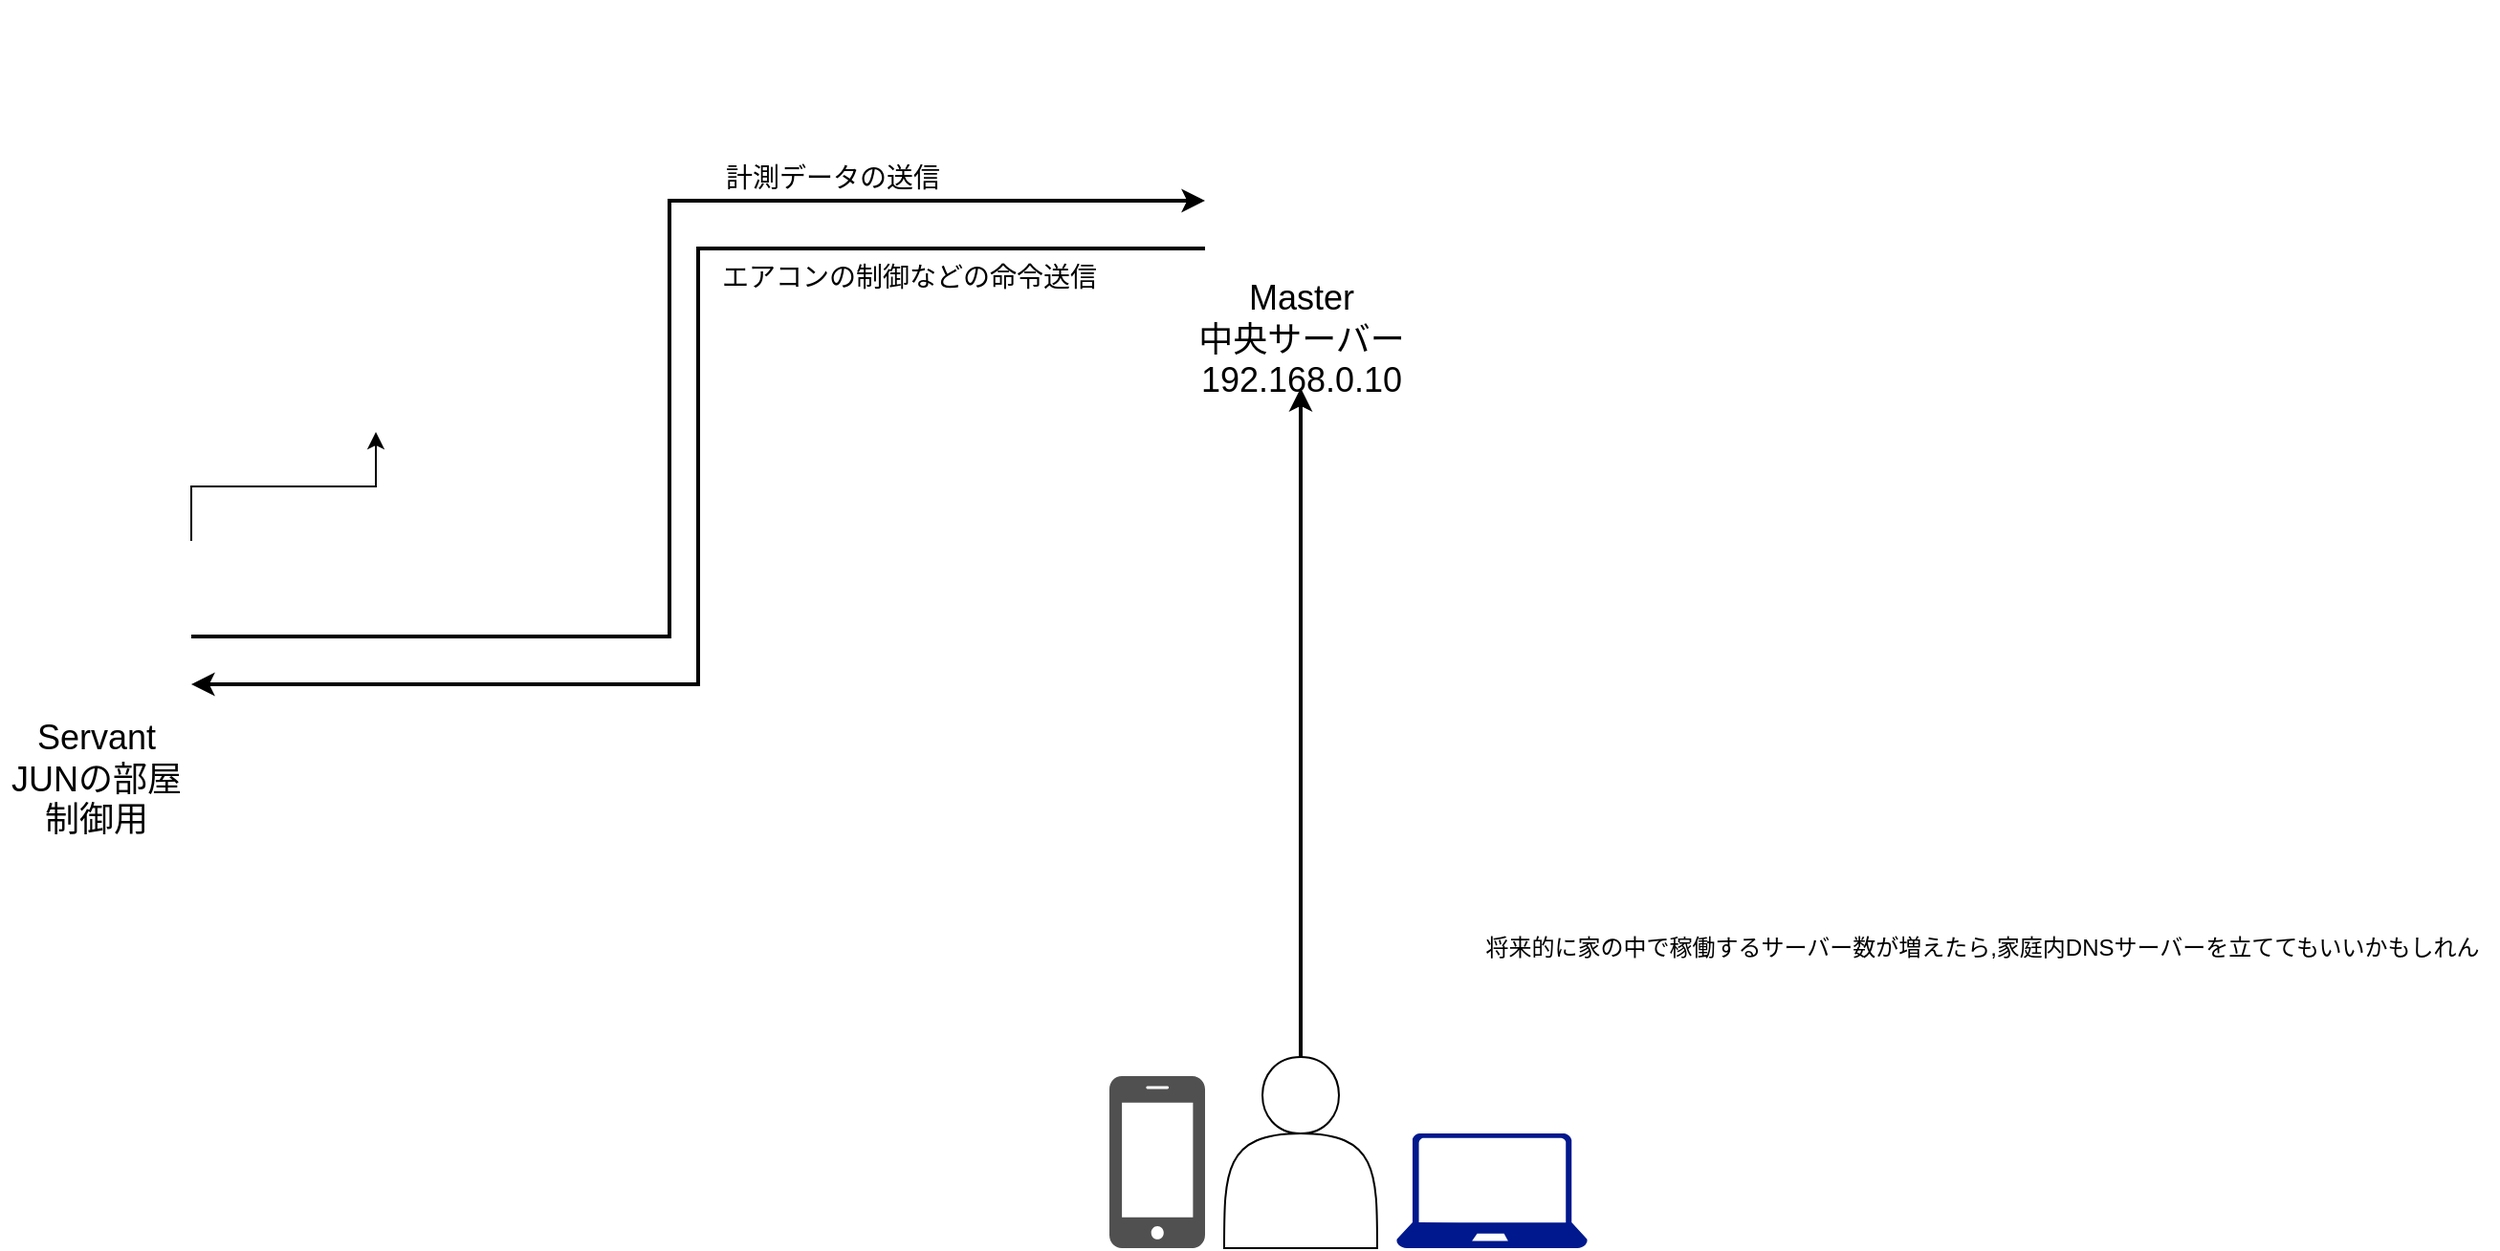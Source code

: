 <mxfile version="13.5.9" type="google" pages="7"><diagram id="eM4ddarRHzZGzlgXACBk" name="家全体"><mxGraphModel dx="1422" dy="774" grid="1" gridSize="10" guides="1" tooltips="1" connect="1" arrows="1" fold="1" page="1" pageScale="1" pageWidth="1920" pageHeight="1200" math="0" shadow="0"><root><mxCell id="0"/><mxCell id="1" parent="0"/><mxCell id="AdCdAtCb1Ih_IFkYJTJC-10" style="edgeStyle=orthogonalEdgeStyle;rounded=0;orthogonalLoop=1;jettySize=auto;html=1;entryX=0.5;entryY=1;entryDx=0;entryDy=0;exitX=1;exitY=0;exitDx=0;exitDy=0;strokeWidth=1;" parent="1" source="AdCdAtCb1Ih_IFkYJTJC-1" target="AdCdAtCb1Ih_IFkYJTJC-8" edge="1"><mxGeometry relative="1" as="geometry"/></mxCell><mxCell id="xvjGKrPHwzoKTbVL0NfZ-3" style="edgeStyle=orthogonalEdgeStyle;rounded=0;orthogonalLoop=1;jettySize=auto;html=1;exitX=1;exitY=0.5;exitDx=0;exitDy=0;entryX=0;entryY=0.5;entryDx=0;entryDy=0;startArrow=none;startFill=0;strokeWidth=2;" parent="1" source="AdCdAtCb1Ih_IFkYJTJC-1" target="AdCdAtCb1Ih_IFkYJTJC-5" edge="1"><mxGeometry relative="1" as="geometry"><Array as="points"><mxPoint x="630" y="840"/><mxPoint x="630" y="612"/></Array></mxGeometry></mxCell><mxCell id="AdCdAtCb1Ih_IFkYJTJC-1" value="" style="shape=image;html=1;verticalAlign=top;verticalLabelPosition=bottom;labelBackgroundColor=#ffffff;imageAspect=0;aspect=fixed;image=https://cdn4.iconfinder.com/data/icons/logos-and-brands/512/272_Raspberry_Pi_logo-128.png" parent="1" vertex="1"><mxGeometry x="280" y="790" width="100" height="100" as="geometry"/></mxCell><mxCell id="AdCdAtCb1Ih_IFkYJTJC-2" value="" style="shape=image;html=1;verticalAlign=top;verticalLabelPosition=bottom;labelBackgroundColor=#ffffff;imageAspect=0;aspect=fixed;image=https://cdn4.iconfinder.com/data/icons/logos-and-brands/512/267_Python_logo-128.png" parent="1" vertex="1"><mxGeometry x="305" y="740" width="50" height="50" as="geometry"/></mxCell><mxCell id="AdCdAtCb1Ih_IFkYJTJC-4" value="&lt;span style=&quot;font-size: 18px&quot;&gt;Servant&lt;br&gt;JUNの部屋&lt;br&gt;制御用&lt;br&gt;&lt;/span&gt;" style="text;html=1;align=center;verticalAlign=middle;resizable=0;points=[];autosize=1;" parent="1" vertex="1"><mxGeometry x="280" y="890" width="100" height="50" as="geometry"/></mxCell><mxCell id="xvjGKrPHwzoKTbVL0NfZ-1" style="edgeStyle=orthogonalEdgeStyle;rounded=0;orthogonalLoop=1;jettySize=auto;html=1;exitX=0;exitY=0.75;exitDx=0;exitDy=0;entryX=1;entryY=0.75;entryDx=0;entryDy=0;startArrow=none;startFill=0;strokeWidth=2;" parent="1" source="AdCdAtCb1Ih_IFkYJTJC-5" target="AdCdAtCb1Ih_IFkYJTJC-1" edge="1"><mxGeometry relative="1" as="geometry"/></mxCell><mxCell id="AdCdAtCb1Ih_IFkYJTJC-5" value="" style="shape=image;html=1;verticalAlign=top;verticalLabelPosition=bottom;labelBackgroundColor=#ffffff;imageAspect=0;aspect=fixed;image=https://cdn4.iconfinder.com/data/icons/logos-and-brands/512/272_Raspberry_Pi_logo-128.png" parent="1" vertex="1"><mxGeometry x="910" y="562" width="100" height="100" as="geometry"/></mxCell><mxCell id="AdCdAtCb1Ih_IFkYJTJC-7" value="&lt;span style=&quot;font-size: 18px&quot;&gt;Master&lt;br&gt;中央サーバー&lt;br&gt;192.168.0.10&lt;br&gt;&lt;/span&gt;" style="text;html=1;align=center;verticalAlign=middle;resizable=0;points=[];autosize=1;" parent="1" vertex="1"><mxGeometry x="900" y="660" width="120" height="50" as="geometry"/></mxCell><mxCell id="AdCdAtCb1Ih_IFkYJTJC-8" value="" style="shape=image;html=1;verticalAlign=top;verticalLabelPosition=bottom;labelBackgroundColor=#ffffff;imageAspect=0;aspect=fixed;image=https://cdn2.iconfinder.com/data/icons/kitchen-appliances-computers-and-electronics/32/Appliances-19-128.png" parent="1" vertex="1"><mxGeometry x="450" y="680" width="53" height="53" as="geometry"/></mxCell><mxCell id="AdCdAtCb1Ih_IFkYJTJC-9" value="" style="shape=image;html=1;verticalAlign=top;verticalLabelPosition=bottom;labelBackgroundColor=#ffffff;imageAspect=0;aspect=fixed;image=https://cdn4.iconfinder.com/data/icons/logos-brands-5/24/go-128.png" parent="1" vertex="1"><mxGeometry x="935" y="507" width="50" height="50" as="geometry"/></mxCell><mxCell id="AdCdAtCb1Ih_IFkYJTJC-14" style="edgeStyle=orthogonalEdgeStyle;rounded=0;orthogonalLoop=1;jettySize=auto;html=1;exitX=0.5;exitY=0;exitDx=0;exitDy=0;strokeWidth=2;" parent="1" source="AdCdAtCb1Ih_IFkYJTJC-11" target="AdCdAtCb1Ih_IFkYJTJC-7" edge="1"><mxGeometry relative="1" as="geometry"/></mxCell><mxCell id="AdCdAtCb1Ih_IFkYJTJC-11" value="" style="shape=actor;whiteSpace=wrap;html=1;" parent="1" vertex="1"><mxGeometry x="920" y="1060" width="80" height="100" as="geometry"/></mxCell><mxCell id="AdCdAtCb1Ih_IFkYJTJC-12" value="" style="aspect=fixed;pointerEvents=1;shadow=0;dashed=0;html=1;strokeColor=none;labelPosition=center;verticalLabelPosition=bottom;verticalAlign=top;align=center;fillColor=#00188D;shape=mxgraph.azure.laptop" parent="1" vertex="1"><mxGeometry x="1010" y="1100" width="100" height="60" as="geometry"/></mxCell><mxCell id="AdCdAtCb1Ih_IFkYJTJC-13" value="" style="pointerEvents=1;shadow=0;dashed=0;html=1;strokeColor=none;fillColor=#505050;labelPosition=center;verticalLabelPosition=bottom;verticalAlign=top;outlineConnect=0;align=center;shape=mxgraph.office.devices.cell_phone_iphone_standalone;" parent="1" vertex="1"><mxGeometry x="860" y="1070" width="50" height="90" as="geometry"/></mxCell><mxCell id="AdCdAtCb1Ih_IFkYJTJC-15" value="将来的に家の中で稼働するサーバー数が増えたら,家庭内DNSサーバーを立ててもいいかもしれん" style="text;html=1;align=center;verticalAlign=middle;resizable=0;points=[];autosize=1;" parent="1" vertex="1"><mxGeometry x="1046" y="993" width="540" height="20" as="geometry"/></mxCell><mxCell id="xvjGKrPHwzoKTbVL0NfZ-2" value="&lt;font style=&quot;font-size: 14px&quot;&gt;計測データの送信&lt;/font&gt;" style="text;html=1;align=center;verticalAlign=middle;resizable=0;points=[];autosize=1;" parent="1" vertex="1"><mxGeometry x="650" y="590" width="130" height="20" as="geometry"/></mxCell><mxCell id="xvjGKrPHwzoKTbVL0NfZ-4" value="&lt;font style=&quot;font-size: 14px&quot;&gt;エアコンの制御などの命令送信&lt;/font&gt;" style="text;html=1;align=center;verticalAlign=middle;resizable=0;points=[];autosize=1;" parent="1" vertex="1"><mxGeometry x="650" y="642" width="210" height="20" as="geometry"/></mxCell></root></mxGraphModel></diagram><diagram id="pn56sP0oK4llwO9hwoeH" name="JUNの部屋"><mxGraphModel dx="1422" dy="774" grid="1" gridSize="10" guides="1" tooltips="1" connect="1" arrows="1" fold="1" page="1" pageScale="1" pageWidth="1920" pageHeight="1200" math="0" shadow="0"><root><mxCell id="Wpyh3XDl4gTaCKidcIbA-0"/><mxCell id="Wpyh3XDl4gTaCKidcIbA-1" parent="Wpyh3XDl4gTaCKidcIbA-0"/><mxCell id="QiIplZxmZc_LoqH4GEPR-0" value="" style="shape=image;html=1;verticalAlign=top;verticalLabelPosition=bottom;labelBackgroundColor=#ffffff;imageAspect=0;aspect=fixed;image=https://cdn4.iconfinder.com/data/icons/logos-and-brands/512/272_Raspberry_Pi_logo-128.png" parent="Wpyh3XDl4gTaCKidcIbA-1" vertex="1"><mxGeometry x="620" y="490" width="100" height="100" as="geometry"/></mxCell><mxCell id="QiIplZxmZc_LoqH4GEPR-1" value="" style="shape=image;html=1;verticalAlign=top;verticalLabelPosition=bottom;labelBackgroundColor=#ffffff;imageAspect=0;aspect=fixed;image=https://cdn4.iconfinder.com/data/icons/logos-and-brands/512/267_Python_logo-128.png" parent="Wpyh3XDl4gTaCKidcIbA-1" vertex="1"><mxGeometry x="645" y="440" width="50" height="50" as="geometry"/></mxCell><mxCell id="QiIplZxmZc_LoqH4GEPR-2" value="&lt;span style=&quot;font-size: 18px&quot;&gt;JUNの部屋&lt;br&gt;制御用&lt;br&gt;&lt;/span&gt;" style="text;html=1;align=center;verticalAlign=middle;resizable=0;points=[];autosize=1;" parent="Wpyh3XDl4gTaCKidcIbA-1" vertex="1"><mxGeometry x="620" y="580" width="100" height="40" as="geometry"/></mxCell><mxCell id="QiIplZxmZc_LoqH4GEPR-3" value="&lt;font style=&quot;font-size: 18px&quot;&gt;- エアコンの制御&lt;br&gt;&lt;br&gt;以下のデータの記録&lt;br&gt;- 温度&lt;br&gt;- 湿度&lt;br&gt;- CO2濃度&lt;br&gt;&lt;/font&gt;" style="text;html=1;align=left;verticalAlign=middle;resizable=0;points=[];autosize=1;" parent="Wpyh3XDl4gTaCKidcIbA-1" vertex="1"><mxGeometry x="750" y="500" width="180" height="100" as="geometry"/></mxCell></root></mxGraphModel></diagram><diagram id="F-mZTAFRTQkioiokLtmF" name="システム設計"><mxGraphModel dx="1422" dy="774" grid="1" gridSize="10" guides="1" tooltips="1" connect="1" arrows="1" fold="1" page="1" pageScale="1" pageWidth="1920" pageHeight="1200" math="0" shadow="0"><root><mxCell id="PxEDre0yQSJxIyaIKoif-0"/><mxCell id="PxEDre0yQSJxIyaIKoif-1" parent="PxEDre0yQSJxIyaIKoif-0"/><mxCell id="xndS5tnjLFVI30OX3-ds-1" value="" style="rounded=1;arcSize=10;strokeColor=none;fillColor=#DBDBDB;gradientColor=none;" parent="PxEDre0yQSJxIyaIKoif-1" vertex="1"><mxGeometry x="1215" y="473" width="175" height="287" as="geometry"/></mxCell><mxCell id="tF9VfXjkaJqmCQ0CpRnz-1" style="edgeStyle=orthogonalEdgeStyle;rounded=0;orthogonalLoop=1;jettySize=auto;html=1;startArrow=none;startFill=0;strokeWidth=2;exitX=1;exitY=0.5;exitDx=0;exitDy=0;" parent="PxEDre0yQSJxIyaIKoif-1" source="guiV_NaJt0rSiGTfFWpB-19" target="tF9VfXjkaJqmCQ0CpRnz-0" edge="1"><mxGeometry relative="1" as="geometry"><mxPoint x="1460" y="650" as="sourcePoint"/></mxGeometry></mxCell><mxCell id="xndS5tnjLFVI30OX3-ds-6" value="" style="shape=image;html=1;verticalAlign=top;verticalLabelPosition=bottom;labelBackgroundColor=#ffffff;imageAspect=0;aspect=fixed;image=https://cdn4.iconfinder.com/data/icons/logos-and-brands/512/272_Raspberry_Pi_logo-128.png" parent="PxEDre0yQSJxIyaIKoif-1" vertex="1"><mxGeometry x="1252.5" y="399" width="100" height="100" as="geometry"/></mxCell><mxCell id="xndS5tnjLFVI30OX3-ds-7" value="&lt;font style=&quot;font-size: 18px&quot;&gt;Servant&lt;/font&gt;" style="text;html=1;align=center;verticalAlign=middle;resizable=0;points=[];autosize=1;" parent="PxEDre0yQSJxIyaIKoif-1" vertex="1"><mxGeometry x="1260" y="740" width="80" height="20" as="geometry"/></mxCell><mxCell id="xndS5tnjLFVI30OX3-ds-10" value="&lt;font style=&quot;font-size: 14px&quot;&gt;gRPCで測定データを送信&lt;br&gt;&lt;/font&gt;" style="text;html=1;align=center;verticalAlign=middle;resizable=0;points=[];autosize=1;" parent="PxEDre0yQSJxIyaIKoif-1" vertex="1"><mxGeometry x="1050" y="516" width="180" height="20" as="geometry"/></mxCell><mxCell id="xndS5tnjLFVI30OX3-ds-14" value="" style="pointerEvents=1;shadow=0;dashed=0;html=1;strokeColor=none;fillColor=#505050;labelPosition=center;verticalLabelPosition=bottom;verticalAlign=top;outlineConnect=0;align=center;shape=mxgraph.office.devices.laptop;" parent="PxEDre0yQSJxIyaIKoif-1" vertex="1"><mxGeometry x="210" y="689.66" width="90" height="60" as="geometry"/></mxCell><mxCell id="xndS5tnjLFVI30OX3-ds-16" value="HTTP/1 で通信" style="text;html=1;align=center;verticalAlign=middle;resizable=0;points=[];autosize=1;" parent="PxEDre0yQSJxIyaIKoif-1" vertex="1"><mxGeometry x="320" y="698.58" width="100" height="20" as="geometry"/></mxCell><mxCell id="tF9VfXjkaJqmCQ0CpRnz-0" value="" style="shape=image;html=1;verticalAlign=top;verticalLabelPosition=bottom;labelBackgroundColor=#ffffff;imageAspect=0;aspect=fixed;image=https://cdn2.iconfinder.com/data/icons/kitchen-appliances-computers-and-electronics/32/Appliances-19-128.png" parent="PxEDre0yQSJxIyaIKoif-1" vertex="1"><mxGeometry x="1570" y="516" width="93" height="93" as="geometry"/></mxCell><mxCell id="tF9VfXjkaJqmCQ0CpRnz-2" value="&lt;font style=&quot;font-size: 14px&quot;&gt;赤外線&lt;/font&gt;" style="text;html=1;align=center;verticalAlign=middle;resizable=0;points=[];autosize=1;" parent="PxEDre0yQSJxIyaIKoif-1" vertex="1"><mxGeometry x="1520" y="649.66" width="60" height="20" as="geometry"/></mxCell><mxCell id="PxEDre0yQSJxIyaIKoif-3" value="" style="rounded=1;arcSize=10;strokeColor=none;fillColor=#DBDBDB;gradientColor=none;" parent="PxEDre0yQSJxIyaIKoif-1" vertex="1"><mxGeometry x="450" y="438.67" width="590" height="531.33" as="geometry"/></mxCell><mxCell id="PxEDre0yQSJxIyaIKoif-10" value="" style="shape=image;html=1;verticalAlign=top;verticalLabelPosition=bottom;labelBackgroundColor=#ffffff;imageAspect=0;aspect=fixed;image=https://cdn4.iconfinder.com/data/icons/logos-and-brands/512/272_Raspberry_Pi_logo-128.png" parent="PxEDre0yQSJxIyaIKoif-1" vertex="1"><mxGeometry x="695" y="373" width="100" height="100" as="geometry"/></mxCell><mxCell id="xndS5tnjLFVI30OX3-ds-0" value="&lt;font style=&quot;font-size: 18px&quot;&gt;Administrator&lt;/font&gt;" style="text;html=1;align=center;verticalAlign=middle;resizable=0;points=[];autosize=1;" parent="PxEDre0yQSJxIyaIKoif-1" vertex="1"><mxGeometry x="685" y="939.997" width="120" height="20" as="geometry"/></mxCell><mxCell id="xndS5tnjLFVI30OX3-ds-12" value="HTTP/1 で通信" style="text;html=1;align=center;verticalAlign=middle;resizable=0;points=[];autosize=1;" parent="PxEDre0yQSJxIyaIKoif-1" vertex="1"><mxGeometry x="645.367" y="496.004" width="100" height="20" as="geometry"/></mxCell><mxCell id="xndS5tnjLFVI30OX3-ds-15" style="edgeStyle=orthogonalEdgeStyle;rounded=0;orthogonalLoop=1;jettySize=auto;html=1;entryX=0;entryY=0.5;entryDx=0;entryDy=0;startArrow=none;startFill=0;strokeWidth=2;" parent="PxEDre0yQSJxIyaIKoif-1" source="xndS5tnjLFVI30OX3-ds-14" target="tF9VfXjkaJqmCQ0CpRnz-19" edge="1"><mxGeometry relative="1" as="geometry"/></mxCell><mxCell id="a3Jd9xHkLib_YEo0UWBZ-12" style="edgeStyle=orthogonalEdgeStyle;rounded=0;orthogonalLoop=1;jettySize=auto;html=1;exitX=0.5;exitY=0;exitDx=0;exitDy=0;entryX=0.5;entryY=1;entryDx=0;entryDy=0;strokeWidth=2;" parent="PxEDre0yQSJxIyaIKoif-1" source="tF9VfXjkaJqmCQ0CpRnz-19" target="PxEDre0yQSJxIyaIKoif-6" edge="1"><mxGeometry relative="1" as="geometry"><Array as="points"><mxPoint x="570" y="628"/></Array></mxGeometry></mxCell><mxCell id="a3Jd9xHkLib_YEo0UWBZ-30" value="" style="group" parent="PxEDre0yQSJxIyaIKoif-1" vertex="1" connectable="0"><mxGeometry x="860" y="749.66" width="122.4" height="170.0" as="geometry"/></mxCell><mxCell id="a3Jd9xHkLib_YEo0UWBZ-25" value="" style="rounded=1;arcSize=10;strokeColor=#d6b656;fillColor=#fff2cc;" parent="a3Jd9xHkLib_YEo0UWBZ-30" vertex="1"><mxGeometry x="10.234" y="15.682" width="106.436" height="127.418" as="geometry"/></mxCell><mxCell id="a3Jd9xHkLib_YEo0UWBZ-26" value="Redis" style="text;html=1;align=center;verticalAlign=middle;resizable=0;points=[];autosize=1;" parent="a3Jd9xHkLib_YEo0UWBZ-30" vertex="1"><mxGeometry x="37.398" y="123.497" width="50" height="20" as="geometry"/></mxCell><mxCell id="a3Jd9xHkLib_YEo0UWBZ-27" value="" style="shape=image;html=1;verticalAlign=top;verticalLabelPosition=bottom;labelBackgroundColor=#ffffff;imageAspect=0;aspect=fixed;image=https://cdn4.iconfinder.com/data/icons/logos-and-brands/512/97_Docker_logo_logos-128.png" parent="a3Jd9xHkLib_YEo0UWBZ-30" vertex="1"><mxGeometry width="27.987" height="27.987" as="geometry"/></mxCell><mxCell id="a3Jd9xHkLib_YEo0UWBZ-29" value="" style="aspect=fixed;html=1;points=[];align=center;image;fontSize=12;image=img/lib/mscae/Cache_Redis_Product.svg;" parent="a3Jd9xHkLib_YEo0UWBZ-30" vertex="1"><mxGeometry x="20" y="44.15" width="78.39" height="65.85" as="geometry"/></mxCell><mxCell id="a3Jd9xHkLib_YEo0UWBZ-33" value="通知メッセージや&lt;br&gt;セッション管理など" style="text;html=1;align=center;verticalAlign=middle;resizable=0;points=[];autosize=1;" parent="a3Jd9xHkLib_YEo0UWBZ-30" vertex="1"><mxGeometry x="2.4" y="140.0" width="120" height="30" as="geometry"/></mxCell><mxCell id="a3Jd9xHkLib_YEo0UWBZ-34" value="" style="group" parent="PxEDre0yQSJxIyaIKoif-1" vertex="1" connectable="0"><mxGeometry x="506.22" y="640.0" width="116.67" height="143.1" as="geometry"/></mxCell><mxCell id="a3Jd9xHkLib_YEo0UWBZ-8" value="" style="group" parent="a3Jd9xHkLib_YEo0UWBZ-34" vertex="1" connectable="0"><mxGeometry width="116.67" height="143.1" as="geometry"/></mxCell><mxCell id="tF9VfXjkaJqmCQ0CpRnz-19" value="" style="rounded=1;arcSize=10;strokeColor=#d6b656;fillColor=#fff2cc;" parent="a3Jd9xHkLib_YEo0UWBZ-8" vertex="1"><mxGeometry x="10.234" y="15.682" width="106.436" height="127.418" as="geometry"/></mxCell><mxCell id="tF9VfXjkaJqmCQ0CpRnz-20" value="Reverse Proxy" style="text;html=1;align=center;verticalAlign=middle;resizable=0;points=[];autosize=1;" parent="a3Jd9xHkLib_YEo0UWBZ-8" vertex="1"><mxGeometry x="17.398" y="123.497" width="90" height="20" as="geometry"/></mxCell><mxCell id="tF9VfXjkaJqmCQ0CpRnz-21" value="" style="shape=image;html=1;verticalAlign=top;verticalLabelPosition=bottom;labelBackgroundColor=#ffffff;imageAspect=0;aspect=fixed;image=https://cdn4.iconfinder.com/data/icons/logos-and-brands/512/97_Docker_logo_logos-128.png" parent="a3Jd9xHkLib_YEo0UWBZ-8" vertex="1"><mxGeometry width="27.987" height="27.987" as="geometry"/></mxCell><mxCell id="tF9VfXjkaJqmCQ0CpRnz-22" value="" style="shape=image;html=1;verticalAlign=top;verticalLabelPosition=bottom;labelBackgroundColor=#ffffff;imageAspect=0;aspect=fixed;image=https://cdn4.iconfinder.com/data/icons/logos-brands-5/24/nginx-128.png" parent="a3Jd9xHkLib_YEo0UWBZ-8" vertex="1"><mxGeometry x="23.26" y="39.2" width="80.39" height="80.39" as="geometry"/></mxCell><mxCell id="a3Jd9xHkLib_YEo0UWBZ-35" value="" style="group" parent="PxEDre0yQSJxIyaIKoif-1" vertex="1" connectable="0"><mxGeometry x="510" y="474" width="109.1" height="126.08" as="geometry"/></mxCell><mxCell id="PxEDre0yQSJxIyaIKoif-6" value="" style="rounded=1;arcSize=10;strokeColor=#d6b656;fillColor=#fff2cc;" parent="a3Jd9xHkLib_YEo0UWBZ-35" vertex="1"><mxGeometry x="9.57" y="13.817" width="99.53" height="112.263" as="geometry"/></mxCell><mxCell id="PxEDre0yQSJxIyaIKoif-5" value="" style="shape=image;html=1;verticalAlign=top;verticalLabelPosition=bottom;labelBackgroundColor=#ffffff;imageAspect=0;aspect=fixed;image=https://cdn4.iconfinder.com/data/icons/logos-brands-5/24/vue-dot-js-128.png" parent="a3Jd9xHkLib_YEo0UWBZ-35" vertex="1"><mxGeometry x="24.19" y="34.8" width="70.3" height="70.3" as="geometry"/></mxCell><mxCell id="tF9VfXjkaJqmCQ0CpRnz-11" value="Frontend" style="text;html=1;align=center;verticalAlign=middle;resizable=0;points=[];autosize=1;" parent="a3Jd9xHkLib_YEo0UWBZ-35" vertex="1"><mxGeometry x="29.336" y="106.08" width="60" height="20" as="geometry"/></mxCell><mxCell id="tF9VfXjkaJqmCQ0CpRnz-16" value="" style="shape=image;html=1;verticalAlign=top;verticalLabelPosition=bottom;labelBackgroundColor=#ffffff;imageAspect=0;aspect=fixed;image=https://cdn4.iconfinder.com/data/icons/logos-and-brands/512/97_Docker_logo_logos-128.png" parent="a3Jd9xHkLib_YEo0UWBZ-35" vertex="1"><mxGeometry width="25.702" height="25.702" as="geometry"/></mxCell><mxCell id="guiV_NaJt0rSiGTfFWpB-11" value="" style="group" parent="PxEDre0yQSJxIyaIKoif-1" vertex="1" connectable="0"><mxGeometry x="795" y="480" width="114.238" height="120.04" as="geometry"/></mxCell><mxCell id="guiV_NaJt0rSiGTfFWpB-3" value="" style="group" parent="guiV_NaJt0rSiGTfFWpB-11" vertex="1" connectable="0"><mxGeometry width="114.238" height="120.04" as="geometry"/></mxCell><mxCell id="guiV_NaJt0rSiGTfFWpB-4" value="" style="rounded=1;arcSize=10;strokeColor=#d6b656;fillColor=#fff2cc;" parent="guiV_NaJt0rSiGTfFWpB-3" vertex="1"><mxGeometry x="8.469" y="12.166" width="84.692" height="105.44" as="geometry"/></mxCell><mxCell id="guiV_NaJt0rSiGTfFWpB-5" value="&lt;font style=&quot;font-size: 14px&quot;&gt;Backend&lt;/font&gt;" style="text;html=1;align=center;verticalAlign=middle;resizable=0;points=[];autosize=1;" parent="guiV_NaJt0rSiGTfFWpB-3" vertex="1"><mxGeometry x="15.818" y="97.604" width="70" height="20" as="geometry"/></mxCell><mxCell id="guiV_NaJt0rSiGTfFWpB-6" value="" style="shape=image;html=1;verticalAlign=top;verticalLabelPosition=bottom;labelBackgroundColor=#ffffff;imageAspect=0;aspect=fixed;image=https://cdn4.iconfinder.com/data/icons/logos-and-brands/512/97_Docker_logo_logos-128.png" parent="guiV_NaJt0rSiGTfFWpB-3" vertex="1"><mxGeometry width="17.09" height="17.09" as="geometry"/></mxCell><mxCell id="guiV_NaJt0rSiGTfFWpB-10" value="" style="shape=image;verticalLabelPosition=bottom;labelBackgroundColor=#ffffff;verticalAlign=top;aspect=fixed;imageAspect=0;image=https://polidog.jp/images/golang.png;" parent="guiV_NaJt0rSiGTfFWpB-3" vertex="1"><mxGeometry x="8.47" y="8.711" width="83.069" height="83.069" as="geometry"/></mxCell><mxCell id="guiV_NaJt0rSiGTfFWpB-14" value="エアコンへの制御命令" style="text;html=1;align=center;verticalAlign=middle;resizable=0;points=[];autosize=1;" parent="PxEDre0yQSJxIyaIKoif-1" vertex="1"><mxGeometry x="1070" y="669.66" width="140" height="20" as="geometry"/></mxCell><mxCell id="guiV_NaJt0rSiGTfFWpB-16" value="" style="group" parent="PxEDre0yQSJxIyaIKoif-1" vertex="1" connectable="0"><mxGeometry x="1260" y="499" width="80" height="101.42" as="geometry"/></mxCell><mxCell id="xndS5tnjLFVI30OX3-ds-4" value="" style="rounded=1;arcSize=10;strokeColor=#d6b656;fillColor=#fff2cc;" parent="guiV_NaJt0rSiGTfFWpB-16" vertex="1"><mxGeometry width="80" height="101.42" as="geometry"/></mxCell><mxCell id="xndS5tnjLFVI30OX3-ds-8" value="" style="shape=image;html=1;verticalAlign=top;verticalLabelPosition=bottom;labelBackgroundColor=#ffffff;imageAspect=0;aspect=fixed;image=https://cdn4.iconfinder.com/data/icons/logos-and-brands/512/267_Python_logo-128.png" parent="guiV_NaJt0rSiGTfFWpB-16" vertex="1"><mxGeometry x="10" y="11.42" width="60" height="60" as="geometry"/></mxCell><mxCell id="guiV_NaJt0rSiGTfFWpB-15" value="測定" style="text;html=1;align=center;verticalAlign=middle;resizable=0;points=[];autosize=1;" parent="guiV_NaJt0rSiGTfFWpB-16" vertex="1"><mxGeometry x="20" y="81.42" width="40" height="20" as="geometry"/></mxCell><mxCell id="guiV_NaJt0rSiGTfFWpB-18" value="" style="group" parent="PxEDre0yQSJxIyaIKoif-1" vertex="1" connectable="0"><mxGeometry x="1260" y="620" width="85" height="110" as="geometry"/></mxCell><mxCell id="guiV_NaJt0rSiGTfFWpB-19" value="" style="rounded=1;arcSize=10;strokeColor=#d6b656;fillColor=#fff2cc;" parent="guiV_NaJt0rSiGTfFWpB-18" vertex="1"><mxGeometry width="80" height="104.832" as="geometry"/></mxCell><mxCell id="guiV_NaJt0rSiGTfFWpB-20" value="" style="shape=image;html=1;verticalAlign=top;verticalLabelPosition=bottom;labelBackgroundColor=#ffffff;imageAspect=0;aspect=fixed;image=https://cdn4.iconfinder.com/data/icons/logos-and-brands/512/267_Python_logo-128.png" parent="guiV_NaJt0rSiGTfFWpB-18" vertex="1"><mxGeometry x="10" y="11.804" width="60" height="60" as="geometry"/></mxCell><mxCell id="guiV_NaJt0rSiGTfFWpB-21" value="制御&lt;br&gt;(gRPC Server)" style="text;html=1;align=center;verticalAlign=middle;resizable=0;points=[];autosize=1;" parent="guiV_NaJt0rSiGTfFWpB-18" vertex="1"><mxGeometry x="-5" y="74.831" width="90" height="30" as="geometry"/></mxCell><mxCell id="guiV_NaJt0rSiGTfFWpB-23" style="edgeStyle=orthogonalEdgeStyle;rounded=0;orthogonalLoop=1;jettySize=auto;html=1;exitX=1;exitY=0.25;exitDx=0;exitDy=0;entryX=0;entryY=0.25;entryDx=0;entryDy=0;startArrow=none;startFill=0;endArrow=classic;endFill=1;strokeWidth=2;" parent="PxEDre0yQSJxIyaIKoif-1" source="PxEDre0yQSJxIyaIKoif-6" target="guiV_NaJt0rSiGTfFWpB-4" edge="1"><mxGeometry relative="1" as="geometry"><Array as="points"><mxPoint x="619" y="518"/><mxPoint x="701" y="518"/></Array><mxPoint x="783.536" y="517.648" as="targetPoint"/></mxGeometry></mxCell><mxCell id="guiV_NaJt0rSiGTfFWpB-25" value="JSONの形式で返す" style="text;html=1;align=center;verticalAlign=middle;resizable=0;points=[];autosize=1;" parent="PxEDre0yQSJxIyaIKoif-1" vertex="1"><mxGeometry x="645.37" y="550" width="120" height="20" as="geometry"/></mxCell><mxCell id="2GQjut1EtfavjnPsGp9U-2" style="edgeStyle=orthogonalEdgeStyle;rounded=0;orthogonalLoop=1;jettySize=auto;html=1;exitX=0;exitY=0.75;exitDx=0;exitDy=0;entryX=1;entryY=0.75;entryDx=0;entryDy=0;strokeWidth=2;" parent="PxEDre0yQSJxIyaIKoif-1" source="guiV_NaJt0rSiGTfFWpB-4" target="PxEDre0yQSJxIyaIKoif-6" edge="1"><mxGeometry relative="1" as="geometry"><Array as="points"><mxPoint x="711" y="571"/></Array></mxGeometry></mxCell><mxCell id="2GQjut1EtfavjnPsGp9U-4" value="" style="group" parent="PxEDre0yQSJxIyaIKoif-1" vertex="1" connectable="0"><mxGeometry x="720" y="749.66" width="116.67" height="160.34" as="geometry"/></mxCell><mxCell id="a3Jd9xHkLib_YEo0UWBZ-21" value="" style="group" parent="2GQjut1EtfavjnPsGp9U-4" vertex="1" connectable="0"><mxGeometry width="116.67" height="143.497" as="geometry"/></mxCell><mxCell id="a3Jd9xHkLib_YEo0UWBZ-16" value="" style="rounded=1;arcSize=10;strokeColor=#d6b656;fillColor=#fff2cc;" parent="a3Jd9xHkLib_YEo0UWBZ-21" vertex="1"><mxGeometry x="10.234" y="15.682" width="106.436" height="127.418" as="geometry"/></mxCell><mxCell id="a3Jd9xHkLib_YEo0UWBZ-17" value="PostgreSQL" style="text;html=1;align=center;verticalAlign=middle;resizable=0;points=[];autosize=1;" parent="a3Jd9xHkLib_YEo0UWBZ-21" vertex="1"><mxGeometry x="22.398" y="123.497" width="80" height="20" as="geometry"/></mxCell><mxCell id="a3Jd9xHkLib_YEo0UWBZ-18" value="" style="shape=image;html=1;verticalAlign=top;verticalLabelPosition=bottom;labelBackgroundColor=#ffffff;imageAspect=0;aspect=fixed;image=https://cdn4.iconfinder.com/data/icons/logos-and-brands/512/97_Docker_logo_logos-128.png" parent="a3Jd9xHkLib_YEo0UWBZ-21" vertex="1"><mxGeometry width="27.987" height="27.987" as="geometry"/></mxCell><mxCell id="a3Jd9xHkLib_YEo0UWBZ-20" value="" style="shape=image;html=1;verticalAlign=top;verticalLabelPosition=bottom;labelBackgroundColor=#ffffff;imageAspect=0;aspect=fixed;image=https://cdn4.iconfinder.com/data/icons/logos-brands-5/24/postgresql-128.png" parent="a3Jd9xHkLib_YEo0UWBZ-21" vertex="1"><mxGeometry x="23.093" y="44.154" width="70.482" height="70.482" as="geometry"/></mxCell><mxCell id="2GQjut1EtfavjnPsGp9U-3" value="メインDB" style="text;html=1;align=center;verticalAlign=middle;resizable=0;points=[];autosize=1;" parent="2GQjut1EtfavjnPsGp9U-4" vertex="1"><mxGeometry x="23.33" y="140.34" width="70" height="20" as="geometry"/></mxCell><mxCell id="2GQjut1EtfavjnPsGp9U-5" style="edgeStyle=orthogonalEdgeStyle;rounded=0;orthogonalLoop=1;jettySize=auto;html=1;entryX=0.5;entryY=0;entryDx=0;entryDy=0;strokeWidth=2;" parent="PxEDre0yQSJxIyaIKoif-1" source="guiV_NaJt0rSiGTfFWpB-5" target="a3Jd9xHkLib_YEo0UWBZ-16" edge="1"><mxGeometry relative="1" as="geometry"/></mxCell><mxCell id="2GQjut1EtfavjnPsGp9U-6" style="edgeStyle=orthogonalEdgeStyle;rounded=0;orthogonalLoop=1;jettySize=auto;html=1;strokeWidth=2;" parent="PxEDre0yQSJxIyaIKoif-1" source="guiV_NaJt0rSiGTfFWpB-4" target="a3Jd9xHkLib_YEo0UWBZ-25" edge="1"><mxGeometry relative="1" as="geometry"/></mxCell><mxCell id="2GQjut1EtfavjnPsGp9U-7" style="edgeStyle=orthogonalEdgeStyle;rounded=0;orthogonalLoop=1;jettySize=auto;html=1;exitX=0;exitY=0.5;exitDx=0;exitDy=0;entryX=1;entryY=0.5;entryDx=0;entryDy=0;strokeWidth=2;" parent="PxEDre0yQSJxIyaIKoif-1" source="xndS5tnjLFVI30OX3-ds-4" target="guiV_NaJt0rSiGTfFWpB-4" edge="1"><mxGeometry relative="1" as="geometry"><Array as="points"><mxPoint x="1260" y="545"/></Array></mxGeometry></mxCell><mxCell id="2GQjut1EtfavjnPsGp9U-8" style="edgeStyle=orthogonalEdgeStyle;rounded=0;orthogonalLoop=1;jettySize=auto;html=1;exitX=1;exitY=0.75;exitDx=0;exitDy=0;entryX=0;entryY=0.5;entryDx=0;entryDy=0;strokeWidth=2;" parent="PxEDre0yQSJxIyaIKoif-1" source="guiV_NaJt0rSiGTfFWpB-4" target="guiV_NaJt0rSiGTfFWpB-19" edge="1"><mxGeometry relative="1" as="geometry"/></mxCell></root></mxGraphModel></diagram><diagram id="jWE0Muli5BvfWd5dHD8s" name="デザイン草案"><mxGraphModel dx="1422" dy="774" grid="1" gridSize="10" guides="1" tooltips="1" connect="1" arrows="1" fold="1" page="1" pageScale="1" pageWidth="1920" pageHeight="1200" math="0" shadow="0"><root><mxCell id="LHF41yV5KBmZYVLYGzha-0"/><mxCell id="LHF41yV5KBmZYVLYGzha-1" parent="LHF41yV5KBmZYVLYGzha-0"/><mxCell id="lL_tW2cGBp3uiktna6rF-0" value="" style="rounded=0;whiteSpace=wrap;html=1;fillColor=none;" parent="LHF41yV5KBmZYVLYGzha-1" vertex="1"><mxGeometry x="120" y="120" width="960" height="540" as="geometry"/></mxCell><mxCell id="lL_tW2cGBp3uiktna6rF-2" value="&lt;font style=&quot;font-size: 18px&quot;&gt;トップ画面&lt;br&gt;&lt;/font&gt;" style="text;html=1;align=center;verticalAlign=middle;resizable=0;points=[];autosize=1;" parent="LHF41yV5KBmZYVLYGzha-1" vertex="1"><mxGeometry x="545" y="100" width="110" height="20" as="geometry"/></mxCell><mxCell id="lL_tW2cGBp3uiktna6rF-6" value="" style="rounded=0;whiteSpace=wrap;html=1;fillColor=none;" parent="LHF41yV5KBmZYVLYGzha-1" vertex="1"><mxGeometry x="280" y="120" width="800" height="540" as="geometry"/></mxCell><mxCell id="lL_tW2cGBp3uiktna6rF-8" value="&lt;table cellpadding=&quot;0&quot; cellspacing=&quot;0&quot; style=&quot;width:100%;height:100%;&quot;&gt;&lt;tr&gt;&lt;td style=&quot;width:85%&quot;&gt;100&lt;/td&gt;&lt;td style=&quot;width:15%&quot;&gt;&lt;/td&gt;&lt;/tr&gt;&lt;/table&gt;" style="strokeWidth=1;shadow=0;dashed=0;align=center;html=1;shape=mxgraph.mockup.forms.spinner;strokeColor=#999999;spinLayout=right;spinStyle=normal;adjStyle=triangle;fillColor=#aaddff;fontSize=17;fontColor=#666666;mainText=;html=1;overflow=fill;" parent="LHF41yV5KBmZYVLYGzha-1" vertex="1"><mxGeometry x="652.5" y="410" width="120" height="40" as="geometry"/></mxCell><mxCell id="lL_tW2cGBp3uiktna6rF-10" value="ON" style="html=1;shadow=0;dashed=0;shape=mxgraph.bootstrap.rrect;rSize=5;strokeColor=#0085FC;strokeWidth=1;fillColor=none;fontColor=#0085FC;whiteSpace=wrap;align=center;verticalAlign=middle;spacingLeft=0;fontStyle=0;fontSize=16;spacing=5;" parent="LHF41yV5KBmZYVLYGzha-1" vertex="1"><mxGeometry x="677.5" y="330" width="80" height="40" as="geometry"/></mxCell><mxCell id="lL_tW2cGBp3uiktna6rF-11" value="OFF" style="html=1;shadow=0;dashed=0;shape=mxgraph.bootstrap.rrect;rSize=5;strokeColor=#6C767D;strokeWidth=1;fillColor=none;fontColor=#6C767D;whiteSpace=wrap;align=center;verticalAlign=middle;spacingLeft=0;fontStyle=0;fontSize=16;spacing=5;" parent="LHF41yV5KBmZYVLYGzha-1" vertex="1"><mxGeometry x="757.5" y="330" width="85" height="40" as="geometry"/></mxCell><mxCell id="lL_tW2cGBp3uiktna6rF-12" value="確定" style="html=1;shadow=0;dashed=0;shape=mxgraph.bootstrap.rrect;rSize=5;strokeColor=none;strokeWidth=1;fillColor=#0085FC;fontColor=#FFFFFF;whiteSpace=wrap;align=center;verticalAlign=middle;spacingLeft=0;fontStyle=0;fontSize=16;spacing=5;" parent="LHF41yV5KBmZYVLYGzha-1" vertex="1"><mxGeometry x="772.5" y="410" width="70" height="40" as="geometry"/></mxCell><mxCell id="lL_tW2cGBp3uiktna6rF-22" value="&lt;font style=&quot;font-size: 24px&quot;&gt;エアコンの起動&lt;/font&gt;" style="text;html=1;align=center;verticalAlign=middle;resizable=0;points=[];autosize=1;" parent="LHF41yV5KBmZYVLYGzha-1" vertex="1"><mxGeometry x="357.5" y="340" width="180" height="20" as="geometry"/></mxCell><mxCell id="lL_tW2cGBp3uiktna6rF-23" value="&lt;font style=&quot;font-size: 24px&quot;&gt;温度調整&lt;/font&gt;" style="text;html=1;align=center;verticalAlign=middle;resizable=0;points=[];autosize=1;" parent="LHF41yV5KBmZYVLYGzha-1" vertex="1"><mxGeometry x="357.5" y="420" width="110" height="20" as="geometry"/></mxCell><mxCell id="lL_tW2cGBp3uiktna6rF-24" value="&lt;font style=&quot;font-size: 36px&quot;&gt;JUNの部屋&lt;/font&gt;" style="text;html=1;align=center;verticalAlign=middle;resizable=0;points=[];autosize=1;" parent="LHF41yV5KBmZYVLYGzha-1" vertex="1"><mxGeometry x="505" y="210" width="190" height="30" as="geometry"/></mxCell><mxCell id="lL_tW2cGBp3uiktna6rF-27" value="&lt;font style=&quot;font-size: 24px&quot;&gt;温度&lt;/font&gt;" style="text;html=1;align=center;verticalAlign=middle;resizable=0;points=[];autosize=1;" parent="LHF41yV5KBmZYVLYGzha-1" vertex="1"><mxGeometry x="382.5" y="608" width="60" height="20" as="geometry"/></mxCell><mxCell id="lL_tW2cGBp3uiktna6rF-29" value="&lt;font style=&quot;font-size: 24px&quot;&gt;湿度&lt;/font&gt;" style="text;html=1;align=center;verticalAlign=middle;resizable=0;points=[];autosize=1;" parent="LHF41yV5KBmZYVLYGzha-1" vertex="1"><mxGeometry x="720" y="608" width="60" height="20" as="geometry"/></mxCell><mxCell id="lL_tW2cGBp3uiktna6rF-44" value="" style="verticalLabelPosition=bottom;shadow=0;dashed=0;align=center;html=1;verticalAlign=top;strokeWidth=1;shape=mxgraph.mockup.graphics.lineChart;strokeColor=none;strokeColor2=#666666;strokeColor3=#008cff;strokeColor4=#dddddd;fillColor=none;" parent="LHF41yV5KBmZYVLYGzha-1" vertex="1"><mxGeometry x="310" y="480" width="220" height="120" as="geometry"/></mxCell><mxCell id="lL_tW2cGBp3uiktna6rF-45" value="" style="verticalLabelPosition=bottom;shadow=0;dashed=0;align=center;html=1;verticalAlign=top;strokeWidth=1;shape=mxgraph.mockup.graphics.lineChart;strokeColor=none;strokeColor2=#666666;strokeColor3=#008cff;strokeColor4=#dddddd;fillColor=none;" parent="LHF41yV5KBmZYVLYGzha-1" vertex="1"><mxGeometry x="640" y="480" width="220" height="120" as="geometry"/></mxCell><mxCell id="lL_tW2cGBp3uiktna6rF-46" value="&lt;font style=&quot;font-size: 18px&quot;&gt;HomeContoroller&lt;/font&gt;" style="text;html=1;align=center;verticalAlign=middle;resizable=0;points=[];autosize=1;" parent="LHF41yV5KBmZYVLYGzha-1" vertex="1"><mxGeometry x="130" y="197.5" width="150" height="20" as="geometry"/></mxCell><mxCell id="lL_tW2cGBp3uiktna6rF-47" value="" style="pointerEvents=1;shadow=0;dashed=0;html=1;strokeColor=none;fillColor=#505050;labelPosition=center;verticalLabelPosition=bottom;verticalAlign=top;outlineConnect=0;align=center;shape=mxgraph.office.concepts.home;" parent="LHF41yV5KBmZYVLYGzha-1" vertex="1"><mxGeometry x="179.5" y="137.5" width="51" height="50" as="geometry"/></mxCell><mxCell id="lL_tW2cGBp3uiktna6rF-48" value="&lt;font style=&quot;font-size: 18px&quot;&gt;JUNの部屋&lt;/font&gt;" style="text;html=1;align=center;verticalAlign=middle;resizable=0;points=[];autosize=1;" parent="LHF41yV5KBmZYVLYGzha-1" vertex="1"><mxGeometry x="170" y="292.5" width="100" height="20" as="geometry"/></mxCell><mxCell id="lL_tW2cGBp3uiktna6rF-49" value="" style="shape=image;html=1;verticalAlign=top;verticalLabelPosition=bottom;labelBackgroundColor=#ffffff;imageAspect=0;aspect=fixed;image=https://cdn2.iconfinder.com/data/icons/instagram-ui/48/jee-75-128.png;fillColor=none;" parent="LHF41yV5KBmZYVLYGzha-1" vertex="1"><mxGeometry x="130" y="280" width="45" height="45" as="geometry"/></mxCell><mxCell id="lL_tW2cGBp3uiktna6rF-50" value="&lt;font style=&quot;font-size: 24px&quot;&gt;Rooms&lt;/font&gt;" style="text;html=1;align=center;verticalAlign=middle;resizable=0;points=[];autosize=1;" parent="LHF41yV5KBmZYVLYGzha-1" vertex="1"><mxGeometry x="130" y="250" width="90" height="20" as="geometry"/></mxCell><mxCell id="lL_tW2cGBp3uiktna6rF-51" value="" style="shape=image;verticalLabelPosition=bottom;labelBackgroundColor=#ffffff;verticalAlign=top;aspect=fixed;imageAspect=0;image=https://loftal.jp/wp-content/uploads/2019/10/1crative_tim.png;" parent="LHF41yV5KBmZYVLYGzha-1" vertex="1"><mxGeometry x="1130" y="144.5" width="520" height="251" as="geometry"/></mxCell></root></mxGraphModel></diagram><diagram id="XgaWIqNsd8NiywGjYFuy" name="URL設計"><mxGraphModel dx="1422" dy="774" grid="1" gridSize="10" guides="1" tooltips="1" connect="1" arrows="1" fold="1" page="1" pageScale="1" pageWidth="1920" pageHeight="1200" math="0" shadow="0"><root><mxCell id="ZCEEb-i0DxhGnBrbQ6qD-0"/><mxCell id="ZCEEb-i0DxhGnBrbQ6qD-1" parent="ZCEEb-i0DxhGnBrbQ6qD-0"/></root></mxGraphModel></diagram><diagram id="oShoGcmFQmJ9q8ip1umQ" name="管理画面"><mxGraphModel dx="1422" dy="774" grid="1" gridSize="10" guides="1" tooltips="1" connect="1" arrows="1" fold="1" page="1" pageScale="1" pageWidth="1920" pageHeight="1200" math="0" shadow="0"><root><mxCell id="0yQoV_H5RFfUQ8TrvyBc-0"/><mxCell id="0yQoV_H5RFfUQ8TrvyBc-1" parent="0yQoV_H5RFfUQ8TrvyBc-0"/><mxCell id="WczDmCRT1MjPtaILaYb2-4" style="edgeStyle=orthogonalEdgeStyle;rounded=0;orthogonalLoop=1;jettySize=auto;html=1;endArrow=classic;endFill=1;strokeWidth=5;startArrow=none;startFill=0;" parent="0yQoV_H5RFfUQ8TrvyBc-1" source="0yQoV_H5RFfUQ8TrvyBc-2" target="0yQoV_H5RFfUQ8TrvyBc-17" edge="1"><mxGeometry relative="1" as="geometry"/></mxCell><mxCell id="0yQoV_H5RFfUQ8TrvyBc-2" value="" style="rounded=0;whiteSpace=wrap;html=1;" parent="0yQoV_H5RFfUQ8TrvyBc-1" vertex="1"><mxGeometry x="40" y="40" width="800" height="560" as="geometry"/></mxCell><mxCell id="0yQoV_H5RFfUQ8TrvyBc-3" value="&lt;font style=&quot;font-size: 36px&quot;&gt;部屋一覧&lt;/font&gt;" style="text;html=1;align=center;verticalAlign=middle;resizable=0;points=[];autosize=1;" parent="0yQoV_H5RFfUQ8TrvyBc-1" vertex="1"><mxGeometry x="70" y="60" width="160" height="30" as="geometry"/></mxCell><mxCell id="0yQoV_H5RFfUQ8TrvyBc-4" value="&lt;font style=&quot;font-size: 28px&quot;&gt;JUNの部屋&lt;/font&gt;" style="text;html=1;align=left;verticalAlign=middle;resizable=0;points=[];autosize=1;fontColor=#0085FC;" parent="0yQoV_H5RFfUQ8TrvyBc-1" vertex="1"><mxGeometry x="120" y="140" width="150" height="20" as="geometry"/></mxCell><mxCell id="WczDmCRT1MjPtaILaYb2-5" style="edgeStyle=orthogonalEdgeStyle;rounded=0;orthogonalLoop=1;jettySize=auto;html=1;startArrow=none;startFill=0;endArrow=classic;endFill=1;strokeWidth=5;" parent="0yQoV_H5RFfUQ8TrvyBc-1" source="0yQoV_H5RFfUQ8TrvyBc-17" target="0yQoV_H5RFfUQ8TrvyBc-33" edge="1"><mxGeometry relative="1" as="geometry"/></mxCell><mxCell id="WczDmCRT1MjPtaILaYb2-6" style="edgeStyle=orthogonalEdgeStyle;rounded=0;orthogonalLoop=1;jettySize=auto;html=1;exitX=1;exitY=0.5;exitDx=0;exitDy=0;entryX=0;entryY=0.5;entryDx=0;entryDy=0;startArrow=none;startFill=0;endArrow=classic;endFill=1;strokeWidth=5;" parent="0yQoV_H5RFfUQ8TrvyBc-1" source="0yQoV_H5RFfUQ8TrvyBc-17" target="0yQoV_H5RFfUQ8TrvyBc-45" edge="1"><mxGeometry relative="1" as="geometry"><Array as="points"><mxPoint x="1840" y="320"/><mxPoint x="1840" y="1040"/></Array></mxGeometry></mxCell><mxCell id="0yQoV_H5RFfUQ8TrvyBc-17" value="" style="rounded=0;whiteSpace=wrap;html=1;" parent="0yQoV_H5RFfUQ8TrvyBc-1" vertex="1"><mxGeometry x="1000" y="40" width="800" height="560" as="geometry"/></mxCell><mxCell id="0yQoV_H5RFfUQ8TrvyBc-18" value="&lt;font style=&quot;font-size: 36px&quot;&gt;&amp;lt;room_name&amp;gt;&lt;/font&gt;" style="text;html=1;align=left;verticalAlign=middle;resizable=0;points=[];autosize=1;" parent="0yQoV_H5RFfUQ8TrvyBc-1" vertex="1"><mxGeometry x="1010" y="60" width="250" height="30" as="geometry"/></mxCell><mxCell id="0yQoV_H5RFfUQ8TrvyBc-19" value="&lt;font style=&quot;font-size: 28px&quot;&gt;計測&lt;/font&gt;" style="text;html=1;align=left;verticalAlign=middle;resizable=0;points=[];autosize=1;" parent="0yQoV_H5RFfUQ8TrvyBc-1" vertex="1"><mxGeometry x="1045" y="120" width="70" height="20" as="geometry"/></mxCell><mxCell id="0yQoV_H5RFfUQ8TrvyBc-20" value="&lt;font style=&quot;font-size: 28px&quot;&gt;操作&lt;/font&gt;" style="text;html=1;align=left;verticalAlign=middle;resizable=0;points=[];autosize=1;" parent="0yQoV_H5RFfUQ8TrvyBc-1" vertex="1"><mxGeometry x="1045" y="340" width="70" height="20" as="geometry"/></mxCell><mxCell id="0yQoV_H5RFfUQ8TrvyBc-21" value="&lt;font style=&quot;font-size: 24px&quot;&gt;エアコン&lt;/font&gt;" style="text;html=1;align=left;verticalAlign=middle;resizable=0;points=[];autosize=1;fontColor=#0085FC;" parent="0yQoV_H5RFfUQ8TrvyBc-1" vertex="1"><mxGeometry x="1115" y="390" width="110" height="20" as="geometry"/></mxCell><mxCell id="0yQoV_H5RFfUQ8TrvyBc-22" value="&lt;font style=&quot;font-size: 24px&quot;&gt;照明&lt;/font&gt;" style="text;html=1;align=left;verticalAlign=middle;resizable=0;points=[];autosize=1;fontColor=#0085FC;" parent="0yQoV_H5RFfUQ8TrvyBc-1" vertex="1"><mxGeometry x="1118.63" y="430" width="60" height="20" as="geometry"/></mxCell><mxCell id="0yQoV_H5RFfUQ8TrvyBc-23" value="&lt;font style=&quot;font-size: 24px&quot;&gt;テレビ&lt;/font&gt;" style="text;html=1;align=left;verticalAlign=middle;resizable=0;points=[];autosize=1;fontColor=#0085FC;" parent="0yQoV_H5RFfUQ8TrvyBc-1" vertex="1"><mxGeometry x="1118.63" y="470" width="90" height="20" as="geometry"/></mxCell><mxCell id="0yQoV_H5RFfUQ8TrvyBc-24" value="&lt;span style=&quot;font-size: 24px&quot;&gt;温度&lt;/span&gt;" style="text;html=1;align=left;verticalAlign=middle;resizable=0;points=[];autosize=1;fontColor=#0085FC;" parent="0yQoV_H5RFfUQ8TrvyBc-1" vertex="1"><mxGeometry x="1118.63" y="160" width="60" height="20" as="geometry"/></mxCell><mxCell id="0yQoV_H5RFfUQ8TrvyBc-25" value="&lt;span style=&quot;font-size: 24px&quot;&gt;室温&lt;/span&gt;" style="text;html=1;align=left;verticalAlign=middle;resizable=0;points=[];autosize=1;fontColor=#0085FC;" parent="0yQoV_H5RFfUQ8TrvyBc-1" vertex="1"><mxGeometry x="1118.63" y="200" width="60" height="20" as="geometry"/></mxCell><mxCell id="0yQoV_H5RFfUQ8TrvyBc-26" value="&lt;span style=&quot;font-size: 24px&quot;&gt;CO2濃度&lt;/span&gt;" style="text;html=1;align=left;verticalAlign=middle;resizable=0;points=[];autosize=1;fontColor=#0085FC;" parent="0yQoV_H5RFfUQ8TrvyBc-1" vertex="1"><mxGeometry x="1118.63" y="240" width="110" height="20" as="geometry"/></mxCell><mxCell id="0yQoV_H5RFfUQ8TrvyBc-27" value="&lt;font style=&quot;font-size: 16px&quot;&gt;追加&lt;/font&gt;" style="rounded=1;html=1;shadow=0;dashed=0;whiteSpace=wrap;fontSize=10;fillColor=#E6E6E6;align=left;strokeColor=#E6E6E6;fontColor=#333333;" parent="0yQoV_H5RFfUQ8TrvyBc-1" vertex="1"><mxGeometry x="1122.26" y="280" width="122.75" height="20" as="geometry"/></mxCell><mxCell id="0yQoV_H5RFfUQ8TrvyBc-28" value="&lt;font style=&quot;font-size: 16px&quot;&gt;追加&lt;/font&gt;" style="rounded=1;html=1;shadow=0;dashed=0;whiteSpace=wrap;fontSize=10;fillColor=#E6E6E6;align=left;strokeColor=#E6E6E6;fontColor=#333333;" parent="0yQoV_H5RFfUQ8TrvyBc-1" vertex="1"><mxGeometry x="1115" y="510" width="122.75" height="20" as="geometry"/></mxCell><mxCell id="0yQoV_H5RFfUQ8TrvyBc-29" value="&lt;span style=&quot;font-size: 28px&quot;&gt;リビング&lt;/span&gt;" style="text;html=1;align=left;verticalAlign=middle;resizable=0;points=[];autosize=1;fontColor=#0085FC;" parent="0yQoV_H5RFfUQ8TrvyBc-1" vertex="1"><mxGeometry x="120" y="190" width="130" height="20" as="geometry"/></mxCell><mxCell id="0yQoV_H5RFfUQ8TrvyBc-30" value="&lt;font style=&quot;font-size: 28px&quot;&gt;部屋3&lt;/font&gt;" style="text;html=1;align=left;verticalAlign=middle;resizable=0;points=[];autosize=1;fontColor=#0085FC;" parent="0yQoV_H5RFfUQ8TrvyBc-1" vertex="1"><mxGeometry x="120" y="240" width="90" height="20" as="geometry"/></mxCell><mxCell id="0yQoV_H5RFfUQ8TrvyBc-31" value="&lt;font style=&quot;font-size: 16px&quot;&gt;追加&lt;/font&gt;" style="rounded=1;html=1;shadow=0;dashed=0;whiteSpace=wrap;fontSize=10;fillColor=#E6E6E6;align=left;strokeColor=#E6E6E6;fontColor=#333333;" parent="0yQoV_H5RFfUQ8TrvyBc-1" vertex="1"><mxGeometry x="120.0" y="340" width="122.75" height="20" as="geometry"/></mxCell><mxCell id="0yQoV_H5RFfUQ8TrvyBc-33" value="" style="rounded=0;whiteSpace=wrap;html=1;" parent="0yQoV_H5RFfUQ8TrvyBc-1" vertex="1"><mxGeometry x="1960" y="40" width="800" height="560" as="geometry"/></mxCell><mxCell id="0yQoV_H5RFfUQ8TrvyBc-34" value="&lt;font style=&quot;font-size: 36px&quot;&gt;&amp;lt;room_name&amp;gt;の温度&lt;/font&gt;" style="text;html=1;align=left;verticalAlign=middle;resizable=0;points=[];autosize=1;" parent="0yQoV_H5RFfUQ8TrvyBc-1" vertex="1"><mxGeometry x="1970" y="60" width="360" height="30" as="geometry"/></mxCell><mxCell id="0yQoV_H5RFfUQ8TrvyBc-35" value="&lt;font style=&quot;font-size: 28px&quot;&gt;名前&lt;/font&gt;" style="text;html=1;align=left;verticalAlign=middle;resizable=0;points=[];autosize=1;" parent="0yQoV_H5RFfUQ8TrvyBc-1" vertex="1"><mxGeometry x="2005" y="160" width="70" height="20" as="geometry"/></mxCell><mxCell id="0yQoV_H5RFfUQ8TrvyBc-45" value="" style="rounded=0;whiteSpace=wrap;html=1;" parent="0yQoV_H5RFfUQ8TrvyBc-1" vertex="1"><mxGeometry x="1960" y="760" width="800" height="560" as="geometry"/></mxCell><mxCell id="0yQoV_H5RFfUQ8TrvyBc-46" value="&lt;font style=&quot;font-size: 36px&quot;&gt;&amp;lt;room_name&amp;gt;のエアコン&lt;/font&gt;" style="text;html=1;align=left;verticalAlign=middle;resizable=0;points=[];autosize=1;" parent="0yQoV_H5RFfUQ8TrvyBc-1" vertex="1"><mxGeometry x="1970" y="780" width="430" height="30" as="geometry"/></mxCell><mxCell id="0yQoV_H5RFfUQ8TrvyBc-57" value="温度" style="strokeWidth=1;shadow=0;dashed=0;align=center;html=1;shape=mxgraph.mockup.text.textBox;fontColor=#666666;align=left;fontSize=17;spacingLeft=4;spacingTop=-3;strokeColor=#666666;mainText=" parent="0yQoV_H5RFfUQ8TrvyBc-1" vertex="1"><mxGeometry x="2150" y="155" width="150" height="30" as="geometry"/></mxCell><mxCell id="0yQoV_H5RFfUQ8TrvyBc-58" value="℃" style="strokeWidth=1;shadow=0;dashed=0;align=center;html=1;shape=mxgraph.mockup.text.textBox;fontColor=#666666;align=left;fontSize=17;spacingLeft=4;spacingTop=-3;strokeColor=#666666;mainText=" parent="0yQoV_H5RFfUQ8TrvyBc-1" vertex="1"><mxGeometry x="2150" y="220" width="150" height="30" as="geometry"/></mxCell><mxCell id="0yQoV_H5RFfUQ8TrvyBc-59" value="&lt;font style=&quot;font-size: 28px&quot;&gt;単位&lt;/font&gt;" style="text;html=1;align=left;verticalAlign=middle;resizable=0;points=[];autosize=1;" parent="0yQoV_H5RFfUQ8TrvyBc-1" vertex="1"><mxGeometry x="2005" y="225" width="70" height="20" as="geometry"/></mxCell><mxCell id="0yQoV_H5RFfUQ8TrvyBc-60" value="&lt;font style=&quot;font-size: 19px&quot;&gt;削除&lt;/font&gt;" style="html=1;shadow=0;dashed=0;shape=mxgraph.bootstrap.rrect;rSize=5;strokeColor=none;strokeWidth=1;fillColor=#DB2843;fontColor=#FFFFFF;whiteSpace=wrap;align=center;verticalAlign=middle;spacingLeft=0;fontStyle=1;fontSize=14;spacing=5;" parent="0yQoV_H5RFfUQ8TrvyBc-1" vertex="1"><mxGeometry x="2180" y="320" width="70" height="30" as="geometry"/></mxCell><mxCell id="0yQoV_H5RFfUQ8TrvyBc-61" value="&lt;font style=&quot;font-size: 18px&quot;&gt;更新&lt;/font&gt;" style="html=1;shadow=0;dashed=0;shape=mxgraph.bootstrap.rrect;rSize=5;strokeColor=none;strokeWidth=1;fillColor=#0085FC;fontColor=#FFFFFF;whiteSpace=wrap;align=center;verticalAlign=middle;spacingLeft=0;fontStyle=1;fontSize=14;spacing=5;" parent="0yQoV_H5RFfUQ8TrvyBc-1" vertex="1"><mxGeometry x="2050" y="320" width="70" height="30" as="geometry"/></mxCell><mxCell id="j5cl2EtB1Ls1SBTuQgUr-0" value="&lt;font style=&quot;font-size: 28px&quot;&gt;部屋3&lt;/font&gt;" style="text;html=1;align=left;verticalAlign=middle;resizable=0;points=[];autosize=1;fontColor=#0085FC;" parent="0yQoV_H5RFfUQ8TrvyBc-1" vertex="1"><mxGeometry x="120" y="290" width="90" height="20" as="geometry"/></mxCell><mxCell id="j5cl2EtB1Ls1SBTuQgUr-9" value="&lt;font style=&quot;font-size: 28px&quot;&gt;名前&lt;/font&gt;" style="text;html=1;align=left;verticalAlign=middle;resizable=0;points=[];autosize=1;" parent="0yQoV_H5RFfUQ8TrvyBc-1" vertex="1"><mxGeometry x="2005" y="885" width="70" height="20" as="geometry"/></mxCell><mxCell id="j5cl2EtB1Ls1SBTuQgUr-10" value="エアコン" style="strokeWidth=1;shadow=0;dashed=0;align=center;html=1;shape=mxgraph.mockup.text.textBox;fontColor=#666666;align=left;fontSize=17;spacingLeft=4;spacingTop=-3;strokeColor=#666666;mainText=" parent="0yQoV_H5RFfUQ8TrvyBc-1" vertex="1"><mxGeometry x="2150" y="880" width="150" height="30" as="geometry"/></mxCell><mxCell id="j5cl2EtB1Ls1SBTuQgUr-12" value="&lt;font style=&quot;font-size: 28px&quot;&gt;操作&lt;/font&gt;" style="text;html=1;align=left;verticalAlign=middle;resizable=0;points=[];autosize=1;" parent="0yQoV_H5RFfUQ8TrvyBc-1" vertex="1"><mxGeometry x="2005" y="950" width="70" height="20" as="geometry"/></mxCell><mxCell id="j5cl2EtB1Ls1SBTuQgUr-13" value="&lt;font style=&quot;font-size: 19px&quot;&gt;削除&lt;/font&gt;" style="html=1;shadow=0;dashed=0;shape=mxgraph.bootstrap.rrect;rSize=5;strokeColor=none;strokeWidth=1;fillColor=#DB2843;fontColor=#FFFFFF;whiteSpace=wrap;align=center;verticalAlign=middle;spacingLeft=0;fontStyle=1;fontSize=14;spacing=5;" parent="0yQoV_H5RFfUQ8TrvyBc-1" vertex="1"><mxGeometry x="2180" y="1270" width="70" height="30" as="geometry"/></mxCell><mxCell id="j5cl2EtB1Ls1SBTuQgUr-14" value="&lt;font style=&quot;font-size: 18px&quot;&gt;更新&lt;/font&gt;" style="html=1;shadow=0;dashed=0;shape=mxgraph.bootstrap.rrect;rSize=5;strokeColor=none;strokeWidth=1;fillColor=#0085FC;fontColor=#FFFFFF;whiteSpace=wrap;align=center;verticalAlign=middle;spacingLeft=0;fontStyle=1;fontSize=14;spacing=5;" parent="0yQoV_H5RFfUQ8TrvyBc-1" vertex="1"><mxGeometry x="2050" y="1270" width="70" height="30" as="geometry"/></mxCell><mxCell id="j5cl2EtB1Ls1SBTuQgUr-15" value="&lt;font style=&quot;font-size: 28px&quot;&gt;電源&lt;/font&gt;" style="text;html=1;align=left;verticalAlign=middle;resizable=0;points=[];autosize=1;" parent="0yQoV_H5RFfUQ8TrvyBc-1" vertex="1"><mxGeometry x="2040" y="1015" width="70" height="20" as="geometry"/></mxCell><mxCell id="j5cl2EtB1Ls1SBTuQgUr-18" value="操作タイプ" style="html=1;shadow=0;dashed=0;shape=mxgraph.bootstrap.rrect;rSize=5;strokeColor=none;strokeWidth=1;fillColor=#6C767D;fontColor=#ffffff;whiteSpace=wrap;align=left;verticalAlign=middle;fontStyle=0;fontSize=14;spacingLeft=10;" parent="0yQoV_H5RFfUQ8TrvyBc-1" vertex="1"><mxGeometry x="2150" y="1090" width="140" height="40" as="geometry"/></mxCell><mxCell id="j5cl2EtB1Ls1SBTuQgUr-19" value="" style="shape=triangle;direction=south;fillColor=#ffffff;strokeColor=none;perimeter=none;" parent="j5cl2EtB1Ls1SBTuQgUr-18" vertex="1"><mxGeometry x="1" y="0.5" width="10" height="5" relative="1" as="geometry"><mxPoint x="-17" y="-2.5" as="offset"/></mxGeometry></mxCell><mxCell id="j5cl2EtB1Ls1SBTuQgUr-20" value="" style="html=1;shadow=0;dashed=0;shape=mxgraph.bootstrap.rrect;rSize=5;fillColor=#ffffff;strokeColor=#999999;" parent="0yQoV_H5RFfUQ8TrvyBc-1" vertex="1"><mxGeometry x="2150" y="1133" width="170" height="110" as="geometry"/></mxCell><mxCell id="j5cl2EtB1Ls1SBTuQgUr-21" value="Bool" style="fillColor=none;strokeColor=none;align=left;spacing=20;fontSize=14;" parent="j5cl2EtB1Ls1SBTuQgUr-20" vertex="1"><mxGeometry width="170" height="30" relative="1" as="geometry"><mxPoint y="10" as="offset"/></mxGeometry></mxCell><mxCell id="j5cl2EtB1Ls1SBTuQgUr-22" value="Range" style="fillColor=none;strokeColor=none;align=left;spacing=20;fontSize=14;" parent="j5cl2EtB1Ls1SBTuQgUr-20" vertex="1"><mxGeometry width="170" height="30" relative="1" as="geometry"><mxPoint y="40" as="offset"/></mxGeometry></mxCell><mxCell id="j5cl2EtB1Ls1SBTuQgUr-23" value="その他(仮)" style="fillColor=none;strokeColor=none;align=left;spacing=20;fontSize=14;" parent="j5cl2EtB1Ls1SBTuQgUr-20" vertex="1"><mxGeometry width="170" height="30" relative="1" as="geometry"><mxPoint y="70" as="offset"/></mxGeometry></mxCell><mxCell id="j5cl2EtB1Ls1SBTuQgUr-24" value="&lt;font style=&quot;font-size: 28px&quot;&gt;温度&lt;/font&gt;" style="text;html=1;align=left;verticalAlign=middle;resizable=0;points=[];autosize=1;" parent="0yQoV_H5RFfUQ8TrvyBc-1" vertex="1"><mxGeometry x="2040" y="1100" width="70" height="20" as="geometry"/></mxCell><mxCell id="j5cl2EtB1Ls1SBTuQgUr-25" value="Bool" style="html=1;shadow=0;dashed=0;shape=mxgraph.bootstrap.rrect;rSize=5;strokeColor=none;strokeWidth=1;fillColor=#6C767D;fontColor=#ffffff;whiteSpace=wrap;align=left;verticalAlign=middle;fontStyle=0;fontSize=14;spacingLeft=10;" parent="0yQoV_H5RFfUQ8TrvyBc-1" vertex="1"><mxGeometry x="2145" y="1005" width="140" height="40" as="geometry"/></mxCell><mxCell id="j5cl2EtB1Ls1SBTuQgUr-26" value="" style="shape=triangle;direction=south;fillColor=#ffffff;strokeColor=none;perimeter=none;" parent="j5cl2EtB1Ls1SBTuQgUr-25" vertex="1"><mxGeometry x="1" y="0.5" width="10" height="5" relative="1" as="geometry"><mxPoint x="-17" y="-2.5" as="offset"/></mxGeometry></mxCell><mxCell id="WczDmCRT1MjPtaILaYb2-0" value="Rangeの場合にはプルダウンメニューから&lt;br&gt;値を選んで命令を送信する" style="text;html=1;align=center;verticalAlign=middle;resizable=0;points=[];autosize=1;" parent="0yQoV_H5RFfUQ8TrvyBc-1" vertex="1"><mxGeometry x="2490" y="1110" width="240" height="30" as="geometry"/></mxCell><mxCell id="WczDmCRT1MjPtaILaYb2-1" value="Boolの場合には ON/OFF などの2値" style="text;html=1;align=center;verticalAlign=middle;resizable=0;points=[];autosize=1;" parent="0yQoV_H5RFfUQ8TrvyBc-1" vertex="1"><mxGeometry x="2510" y="1015" width="210" height="20" as="geometry"/></mxCell><mxCell id="WczDmCRT1MjPtaILaYb2-2" value="ON/OFFの場合でもプルダウンメニューで良いかもしれん." style="text;html=1;align=center;verticalAlign=middle;resizable=0;points=[];autosize=1;" parent="0yQoV_H5RFfUQ8TrvyBc-1" vertex="1"><mxGeometry x="2350" y="1060" width="330" height="20" as="geometry"/></mxCell><mxCell id="WczDmCRT1MjPtaILaYb2-3" value="操作系に関しての管理画面は要検討" style="text;html=1;align=center;verticalAlign=middle;resizable=0;points=[];autosize=1;" parent="0yQoV_H5RFfUQ8TrvyBc-1" vertex="1"><mxGeometry x="2390" y="1230" width="210" height="20" as="geometry"/></mxCell><mxCell id="WczDmCRT1MjPtaILaYb2-7" value="&lt;font style=&quot;font-size: 24px&quot;&gt;操作系&lt;/font&gt;" style="text;html=1;align=center;verticalAlign=middle;resizable=0;points=[];autosize=1;" parent="0yQoV_H5RFfUQ8TrvyBc-1" vertex="1"><mxGeometry x="1840" y="678" width="90" height="20" as="geometry"/></mxCell><mxCell id="WczDmCRT1MjPtaILaYb2-9" value="&lt;font style=&quot;font-size: 24px&quot;&gt;計測系&lt;/font&gt;" style="text;html=1;align=center;verticalAlign=middle;resizable=0;points=[];autosize=1;" parent="0yQoV_H5RFfUQ8TrvyBc-1" vertex="1"><mxGeometry x="1860" y="290" width="90" height="20" as="geometry"/></mxCell><mxCell id="WczDmCRT1MjPtaILaYb2-10" value="計測系はすべてこのUIで対応できる" style="text;html=1;align=center;verticalAlign=middle;resizable=0;points=[];autosize=1;" parent="0yQoV_H5RFfUQ8TrvyBc-1" vertex="1"><mxGeometry x="2505" y="270" width="210" height="20" as="geometry"/></mxCell><mxCell id="QYGMzC5dN_2tX8vq7G6R-0" value="&lt;font style=&quot;font-size: 24px&quot; color=&quot;#ff0000&quot;&gt;URLパス&lt;br&gt;&lt;br&gt;APIから取得するデータ&lt;/font&gt;" style="text;html=1;align=left;verticalAlign=middle;resizable=0;points=[];autosize=1;" parent="0yQoV_H5RFfUQ8TrvyBc-1" vertex="1"><mxGeometry x="150" y="660" width="270" height="60" as="geometry"/></mxCell><mxCell id="QYGMzC5dN_2tX8vq7G6R-2" value="&lt;div style=&quot;text-align: left ; font-size: 18px&quot;&gt;&lt;span style=&quot;color: rgb(255 , 0 , 0)&quot;&gt;&lt;font style=&quot;font-size: 18px&quot;&gt;/rooms&lt;/font&gt;&lt;/span&gt;&lt;/div&gt;&lt;div style=&quot;text-align: left ; font-size: 18px&quot;&gt;&lt;span style=&quot;color: rgb(255 , 0 , 0)&quot;&gt;&lt;font style=&quot;font-size: 18px&quot;&gt;&lt;br&gt;&lt;/font&gt;&lt;/span&gt;&lt;/div&gt;&lt;div style=&quot;text-align: left ; font-size: 18px&quot;&gt;&lt;span style=&quot;color: rgb(255 , 0 , 0)&quot;&gt;&lt;font style=&quot;font-size: 18px&quot;&gt;部屋一覧&lt;/font&gt;&lt;/span&gt;&lt;/div&gt;&lt;font style=&quot;font-size: 18px&quot; color=&quot;#ff0000&quot;&gt;&lt;div style=&quot;text-align: left&quot;&gt;&lt;span&gt;{&lt;/span&gt;&lt;/div&gt;&lt;div style=&quot;text-align: left&quot;&gt;&lt;span&gt;&amp;nbsp; &quot;rooms&quot;: [&lt;/span&gt;&lt;/div&gt;&lt;div style=&quot;text-align: left&quot;&gt;&lt;span&gt;&amp;nbsp; &amp;nbsp; {&lt;/span&gt;&lt;/div&gt;&lt;div style=&quot;text-align: left&quot;&gt;&lt;span&gt;&amp;nbsp; &amp;nbsp; &amp;nbsp; &quot;id&quot;: 1&lt;/span&gt;&lt;/div&gt;&lt;div style=&quot;text-align: left&quot;&gt;&lt;span&gt;&amp;nbsp; &amp;nbsp; &amp;nbsp; &quot;name&quot;: &quot;JUNの部屋&lt;/span&gt;&lt;/div&gt;&lt;div style=&quot;text-align: left&quot;&gt;&lt;span&gt;&amp;nbsp; &amp;nbsp; },&lt;/span&gt;&lt;/div&gt;&lt;div style=&quot;text-align: left&quot;&gt;&lt;span&gt;&amp;nbsp; ]&lt;/span&gt;&lt;/div&gt;&lt;div style=&quot;text-align: left&quot;&gt;}&lt;/div&gt;&lt;/font&gt;" style="text;html=1;align=center;verticalAlign=middle;resizable=0;points=[];autosize=1;" parent="0yQoV_H5RFfUQ8TrvyBc-1" vertex="1"><mxGeometry x="540" y="390" width="210" height="160" as="geometry"/></mxCell></root></mxGraphModel></diagram><diagram id="y8-IcM5qgpA3e0ErYoZe" name="ER図"><mxGraphModel dx="2370" dy="1290" grid="1" gridSize="10" guides="1" tooltips="1" connect="1" arrows="1" fold="1" page="1" pageScale="1" pageWidth="1920" pageHeight="1200" math="0" shadow="0"><root><mxCell id="0hrLO6YMUWxft4Ri8cUN-0"/><mxCell id="0hrLO6YMUWxft4Ri8cUN-1" parent="0hrLO6YMUWxft4Ri8cUN-0"/><mxCell id="0hrLO6YMUWxft4Ri8cUN-44" value="rooms_sensors" style="shape=table;startSize=30;container=1;collapsible=1;childLayout=tableLayout;fixedRows=1;rowLines=0;fontStyle=1;align=center;resizeLast=1;rounded=1;" parent="0hrLO6YMUWxft4Ri8cUN-1" vertex="1"><mxGeometry x="820" y="160" width="180" height="90" as="geometry"><mxRectangle x="820" y="160" width="130" height="30" as="alternateBounds"/></mxGeometry></mxCell><mxCell id="0hrLO6YMUWxft4Ri8cUN-45" value="" style="shape=partialRectangle;collapsible=0;dropTarget=0;pointerEvents=0;fillColor=none;top=0;left=0;bottom=0;right=0;points=[[0,0.5],[1,0.5]];portConstraint=eastwest;" parent="0hrLO6YMUWxft4Ri8cUN-44" vertex="1"><mxGeometry y="30" width="180" height="30" as="geometry"/></mxCell><mxCell id="0hrLO6YMUWxft4Ri8cUN-46" value="PK,FK1" style="shape=partialRectangle;connectable=0;fillColor=none;top=0;left=0;bottom=0;right=0;fontStyle=1;overflow=hidden;" parent="0hrLO6YMUWxft4Ri8cUN-45" vertex="1"><mxGeometry width="60" height="30" as="geometry"/></mxCell><mxCell id="0hrLO6YMUWxft4Ri8cUN-47" value="room_id" style="shape=partialRectangle;connectable=0;fillColor=none;top=0;left=0;bottom=0;right=0;align=left;spacingLeft=6;fontStyle=5;overflow=hidden;" parent="0hrLO6YMUWxft4Ri8cUN-45" vertex="1"><mxGeometry x="60" width="120" height="30" as="geometry"/></mxCell><mxCell id="0hrLO6YMUWxft4Ri8cUN-48" value="" style="shape=partialRectangle;collapsible=0;dropTarget=0;pointerEvents=0;fillColor=none;top=0;left=0;bottom=1;right=0;points=[[0,0.5],[1,0.5]];portConstraint=eastwest;" parent="0hrLO6YMUWxft4Ri8cUN-44" vertex="1"><mxGeometry y="60" width="180" height="30" as="geometry"/></mxCell><mxCell id="0hrLO6YMUWxft4Ri8cUN-49" value="PK,FK2" style="shape=partialRectangle;connectable=0;fillColor=none;top=0;left=0;bottom=0;right=0;fontStyle=1;overflow=hidden;" parent="0hrLO6YMUWxft4Ri8cUN-48" vertex="1"><mxGeometry width="60" height="30" as="geometry"/></mxCell><mxCell id="0hrLO6YMUWxft4Ri8cUN-50" value="sensor_id" style="shape=partialRectangle;connectable=0;fillColor=none;top=0;left=0;bottom=0;right=0;align=left;spacingLeft=6;fontStyle=5;overflow=hidden;" parent="0hrLO6YMUWxft4Ri8cUN-48" vertex="1"><mxGeometry x="60" width="120" height="30" as="geometry"/></mxCell><mxCell id="0hrLO6YMUWxft4Ri8cUN-72" value="" style="edgeStyle=entityRelationEdgeStyle;fontSize=12;html=1;endArrow=ERmandOne;startArrow=ERmandOne;exitX=1;exitY=0.5;exitDx=0;exitDy=0;entryX=0;entryY=0.5;entryDx=0;entryDy=0;" parent="0hrLO6YMUWxft4Ri8cUN-1" source="0hrLO6YMUWxft4Ri8cUN-48" target="0hrLO6YMUWxft4Ri8cUN-3" edge="1"><mxGeometry width="100" height="100" relative="1" as="geometry"><mxPoint x="910" y="370" as="sourcePoint"/><mxPoint x="1010" y="270" as="targetPoint"/></mxGeometry></mxCell><mxCell id="0hrLO6YMUWxft4Ri8cUN-144" value="" style="edgeStyle=entityRelationEdgeStyle;fontSize=12;html=1;endArrow=ERoneToMany;startArrow=ERmandOne;strokeWidth=1;" parent="0hrLO6YMUWxft4Ri8cUN-1" source="0hrLO6YMUWxft4Ri8cUN-132" target="0hrLO6YMUWxft4Ri8cUN-25" edge="1"><mxGeometry width="100" height="100" relative="1" as="geometry"><mxPoint x="670" y="490" as="sourcePoint"/><mxPoint x="770" y="390" as="targetPoint"/></mxGeometry></mxCell><mxCell id="0hrLO6YMUWxft4Ri8cUN-145" value="" style="edgeStyle=entityRelationEdgeStyle;fontSize=12;html=1;endArrow=ERoneToMany;startArrow=ERmandOne;strokeWidth=1;" parent="0hrLO6YMUWxft4Ri8cUN-1" source="0hrLO6YMUWxft4Ri8cUN-74" target="0hrLO6YMUWxft4Ri8cUN-12" edge="1"><mxGeometry width="100" height="100" relative="1" as="geometry"><mxPoint x="1390" y="580" as="sourcePoint"/><mxPoint x="1390" y="420" as="targetPoint"/></mxGeometry></mxCell><mxCell id="0hrLO6YMUWxft4Ri8cUN-18" value="rooms" style="shape=table;startSize=30;container=1;collapsible=1;childLayout=tableLayout;fixedRows=1;rowLines=0;fontStyle=1;align=center;resizeLast=1;rounded=1;" parent="0hrLO6YMUWxft4Ri8cUN-1" vertex="1"><mxGeometry x="530" y="290" width="180" height="220" as="geometry"/></mxCell><mxCell id="0hrLO6YMUWxft4Ri8cUN-19" value="" style="shape=partialRectangle;collapsible=0;dropTarget=0;pointerEvents=0;fillColor=none;top=0;left=0;bottom=1;right=0;points=[[0,0.5],[1,0.5]];portConstraint=eastwest;" parent="0hrLO6YMUWxft4Ri8cUN-18" vertex="1"><mxGeometry y="30" width="180" height="30" as="geometry"/></mxCell><mxCell id="0hrLO6YMUWxft4Ri8cUN-20" value="PK" style="shape=partialRectangle;connectable=0;fillColor=none;top=0;left=0;bottom=0;right=0;fontStyle=1;overflow=hidden;" parent="0hrLO6YMUWxft4Ri8cUN-19" vertex="1"><mxGeometry width="30" height="30" as="geometry"/></mxCell><mxCell id="0hrLO6YMUWxft4Ri8cUN-21" value="id" style="shape=partialRectangle;connectable=0;fillColor=none;top=0;left=0;bottom=0;right=0;align=left;spacingLeft=6;fontStyle=5;overflow=hidden;" parent="0hrLO6YMUWxft4Ri8cUN-19" vertex="1"><mxGeometry x="30" width="150" height="30" as="geometry"/></mxCell><mxCell id="0hrLO6YMUWxft4Ri8cUN-22" value="" style="shape=partialRectangle;collapsible=0;dropTarget=0;pointerEvents=0;fillColor=none;top=0;left=0;bottom=0;right=0;points=[[0,0.5],[1,0.5]];portConstraint=eastwest;" parent="0hrLO6YMUWxft4Ri8cUN-18" vertex="1"><mxGeometry y="60" width="180" height="30" as="geometry"/></mxCell><mxCell id="0hrLO6YMUWxft4Ri8cUN-23" value="" style="shape=partialRectangle;connectable=0;fillColor=none;top=0;left=0;bottom=0;right=0;editable=1;overflow=hidden;" parent="0hrLO6YMUWxft4Ri8cUN-22" vertex="1"><mxGeometry width="30" height="30" as="geometry"/></mxCell><mxCell id="0hrLO6YMUWxft4Ri8cUN-24" value="name" style="shape=partialRectangle;connectable=0;fillColor=none;top=0;left=0;bottom=0;right=0;align=left;spacingLeft=6;overflow=hidden;fontStyle=1" parent="0hrLO6YMUWxft4Ri8cUN-22" vertex="1"><mxGeometry x="30" width="150" height="30" as="geometry"/></mxCell><mxCell id="0hrLO6YMUWxft4Ri8cUN-176" value="" style="shape=partialRectangle;collapsible=0;dropTarget=0;pointerEvents=0;fillColor=none;top=0;left=0;bottom=0;right=0;points=[[0,0.5],[1,0.5]];portConstraint=eastwest;" parent="0hrLO6YMUWxft4Ri8cUN-18" vertex="1"><mxGeometry y="90" width="180" height="30" as="geometry"/></mxCell><mxCell id="0hrLO6YMUWxft4Ri8cUN-177" value="" style="shape=partialRectangle;connectable=0;fillColor=none;top=0;left=0;bottom=0;right=0;editable=1;overflow=hidden;fontStyle=1" parent="0hrLO6YMUWxft4Ri8cUN-176" vertex="1"><mxGeometry width="30" height="30" as="geometry"/></mxCell><mxCell id="0hrLO6YMUWxft4Ri8cUN-178" value="description" style="shape=partialRectangle;connectable=0;fillColor=none;top=0;left=0;bottom=0;right=0;align=left;spacingLeft=6;overflow=hidden;fontStyle=1" parent="0hrLO6YMUWxft4Ri8cUN-176" vertex="1"><mxGeometry x="30" width="150" height="30" as="geometry"/></mxCell><mxCell id="0hrLO6YMUWxft4Ri8cUN-25" value="" style="shape=partialRectangle;collapsible=0;dropTarget=0;pointerEvents=0;fillColor=none;top=0;left=0;bottom=0;right=0;points=[[0,0.5],[1,0.5]];portConstraint=eastwest;" parent="0hrLO6YMUWxft4Ri8cUN-18" vertex="1"><mxGeometry y="120" width="180" height="30" as="geometry"/></mxCell><mxCell id="0hrLO6YMUWxft4Ri8cUN-26" value="FK" style="shape=partialRectangle;connectable=0;fillColor=none;top=0;left=0;bottom=0;right=0;editable=1;overflow=hidden;fontStyle=1" parent="0hrLO6YMUWxft4Ri8cUN-25" vertex="1"><mxGeometry width="30" height="30" as="geometry"/></mxCell><mxCell id="0hrLO6YMUWxft4Ri8cUN-27" value="owner_id" style="shape=partialRectangle;connectable=0;fillColor=none;top=0;left=0;bottom=0;right=0;align=left;spacingLeft=6;overflow=hidden;fontStyle=1" parent="0hrLO6YMUWxft4Ri8cUN-25" vertex="1"><mxGeometry x="30" width="150" height="30" as="geometry"/></mxCell><mxCell id="RMZp8yxunm2onEByb_kj-45" value="" style="shape=partialRectangle;collapsible=0;dropTarget=0;pointerEvents=0;fillColor=none;top=0;left=0;bottom=0;right=0;points=[[0,0.5],[1,0.5]];portConstraint=eastwest;" parent="0hrLO6YMUWxft4Ri8cUN-18" vertex="1"><mxGeometry y="150" width="180" height="30" as="geometry"/></mxCell><mxCell id="RMZp8yxunm2onEByb_kj-46" value="" style="shape=partialRectangle;connectable=0;fillColor=none;top=0;left=0;bottom=0;right=0;editable=1;overflow=hidden;fontStyle=1" parent="RMZp8yxunm2onEByb_kj-45" vertex="1"><mxGeometry width="30" height="30" as="geometry"/></mxCell><mxCell id="RMZp8yxunm2onEByb_kj-47" value="created_at" style="shape=partialRectangle;connectable=0;fillColor=none;top=0;left=0;bottom=0;right=0;align=left;spacingLeft=6;overflow=hidden;fontStyle=1" parent="RMZp8yxunm2onEByb_kj-45" vertex="1"><mxGeometry x="30" width="150" height="30" as="geometry"/></mxCell><mxCell id="RMZp8yxunm2onEByb_kj-51" value="" style="shape=partialRectangle;collapsible=0;dropTarget=0;pointerEvents=0;fillColor=none;top=0;left=0;bottom=0;right=0;points=[[0,0.5],[1,0.5]];portConstraint=eastwest;" parent="0hrLO6YMUWxft4Ri8cUN-18" vertex="1"><mxGeometry y="180" width="180" height="30" as="geometry"/></mxCell><mxCell id="RMZp8yxunm2onEByb_kj-52" value="" style="shape=partialRectangle;connectable=0;fillColor=none;top=0;left=0;bottom=0;right=0;editable=1;overflow=hidden;fontStyle=1" parent="RMZp8yxunm2onEByb_kj-51" vertex="1"><mxGeometry width="30" height="30" as="geometry"/></mxCell><mxCell id="RMZp8yxunm2onEByb_kj-53" value="updated_at" style="shape=partialRectangle;connectable=0;fillColor=none;top=0;left=0;bottom=0;right=0;align=left;spacingLeft=6;overflow=hidden;fontStyle=1" parent="RMZp8yxunm2onEByb_kj-51" vertex="1"><mxGeometry x="30" width="150" height="30" as="geometry"/></mxCell><mxCell id="0hrLO6YMUWxft4Ri8cUN-2" value="sensors" style="shape=table;startSize=30;container=1;collapsible=1;childLayout=tableLayout;fixedRows=1;rowLines=0;fontStyle=1;align=center;resizeLast=1;rounded=1;" parent="0hrLO6YMUWxft4Ri8cUN-1" vertex="1"><mxGeometry x="1120" y="290" width="180" height="220" as="geometry"/></mxCell><mxCell id="0hrLO6YMUWxft4Ri8cUN-3" value="" style="shape=partialRectangle;collapsible=0;dropTarget=0;pointerEvents=0;fillColor=none;top=0;left=0;bottom=1;right=0;points=[[0,0.5],[1,0.5]];portConstraint=eastwest;" parent="0hrLO6YMUWxft4Ri8cUN-2" vertex="1"><mxGeometry y="30" width="180" height="30" as="geometry"/></mxCell><mxCell id="0hrLO6YMUWxft4Ri8cUN-4" value="PK" style="shape=partialRectangle;connectable=0;fillColor=none;top=0;left=0;bottom=0;right=0;fontStyle=1;overflow=hidden;" parent="0hrLO6YMUWxft4Ri8cUN-3" vertex="1"><mxGeometry width="30" height="30" as="geometry"/></mxCell><mxCell id="0hrLO6YMUWxft4Ri8cUN-5" value="id" style="shape=partialRectangle;connectable=0;fillColor=none;top=0;left=0;bottom=0;right=0;align=left;spacingLeft=6;fontStyle=5;overflow=hidden;" parent="0hrLO6YMUWxft4Ri8cUN-3" vertex="1"><mxGeometry x="30" width="150" height="30" as="geometry"/></mxCell><mxCell id="0hrLO6YMUWxft4Ri8cUN-9" value="" style="shape=partialRectangle;collapsible=0;dropTarget=0;pointerEvents=0;fillColor=none;top=0;left=0;bottom=0;right=0;points=[[0,0.5],[1,0.5]];portConstraint=eastwest;" parent="0hrLO6YMUWxft4Ri8cUN-2" vertex="1"><mxGeometry y="60" width="180" height="30" as="geometry"/></mxCell><mxCell id="0hrLO6YMUWxft4Ri8cUN-10" value="" style="shape=partialRectangle;connectable=0;fillColor=none;top=0;left=0;bottom=0;right=0;editable=1;overflow=hidden;fontStyle=1" parent="0hrLO6YMUWxft4Ri8cUN-9" vertex="1"><mxGeometry width="30" height="30" as="geometry"/></mxCell><mxCell id="0hrLO6YMUWxft4Ri8cUN-11" value="name" style="shape=partialRectangle;connectable=0;fillColor=none;top=0;left=0;bottom=0;right=0;align=left;spacingLeft=6;overflow=hidden;fontStyle=1" parent="0hrLO6YMUWxft4Ri8cUN-9" vertex="1"><mxGeometry x="30" width="150" height="30" as="geometry"/></mxCell><mxCell id="6_V_R8Okm35ISsk8iBcT-0" value="" style="shape=partialRectangle;collapsible=0;dropTarget=0;pointerEvents=0;fillColor=none;top=0;left=0;bottom=0;right=0;points=[[0,0.5],[1,0.5]];portConstraint=eastwest;" vertex="1" parent="0hrLO6YMUWxft4Ri8cUN-2"><mxGeometry y="90" width="180" height="30" as="geometry"/></mxCell><mxCell id="6_V_R8Okm35ISsk8iBcT-1" value="FK" style="shape=partialRectangle;connectable=0;fillColor=none;top=0;left=0;bottom=0;right=0;editable=1;overflow=hidden;fontStyle=1" vertex="1" parent="6_V_R8Okm35ISsk8iBcT-0"><mxGeometry width="30" height="30" as="geometry"/></mxCell><mxCell id="6_V_R8Okm35ISsk8iBcT-2" value="room_id" style="shape=partialRectangle;connectable=0;fillColor=none;top=0;left=0;bottom=0;right=0;align=left;spacingLeft=6;overflow=hidden;fontStyle=1" vertex="1" parent="6_V_R8Okm35ISsk8iBcT-0"><mxGeometry x="30" width="150" height="30" as="geometry"/></mxCell><mxCell id="0hrLO6YMUWxft4Ri8cUN-12" value="" style="shape=partialRectangle;collapsible=0;dropTarget=0;pointerEvents=0;fillColor=none;top=0;left=0;bottom=0;right=0;points=[[0,0.5],[1,0.5]];portConstraint=eastwest;" parent="0hrLO6YMUWxft4Ri8cUN-2" vertex="1"><mxGeometry y="120" width="180" height="30" as="geometry"/></mxCell><mxCell id="0hrLO6YMUWxft4Ri8cUN-13" value="FK" style="shape=partialRectangle;connectable=0;fillColor=none;top=0;left=0;bottom=0;right=0;editable=1;overflow=hidden;fontStyle=1" parent="0hrLO6YMUWxft4Ri8cUN-12" vertex="1"><mxGeometry width="30" height="30" as="geometry"/></mxCell><mxCell id="0hrLO6YMUWxft4Ri8cUN-14" value="sensor_type_id" style="shape=partialRectangle;connectable=0;fillColor=none;top=0;left=0;bottom=0;right=0;align=left;spacingLeft=6;overflow=hidden;fontStyle=1" parent="0hrLO6YMUWxft4Ri8cUN-12" vertex="1"><mxGeometry x="30" width="150" height="30" as="geometry"/></mxCell><mxCell id="RMZp8yxunm2onEByb_kj-56" value="" style="shape=partialRectangle;collapsible=0;dropTarget=0;pointerEvents=0;fillColor=none;top=0;left=0;bottom=0;right=0;points=[[0,0.5],[1,0.5]];portConstraint=eastwest;" parent="0hrLO6YMUWxft4Ri8cUN-2" vertex="1"><mxGeometry y="150" width="180" height="30" as="geometry"/></mxCell><mxCell id="RMZp8yxunm2onEByb_kj-57" value="" style="shape=partialRectangle;connectable=0;fillColor=none;top=0;left=0;bottom=0;right=0;editable=1;overflow=hidden;fontStyle=1" parent="RMZp8yxunm2onEByb_kj-56" vertex="1"><mxGeometry width="30" height="30" as="geometry"/></mxCell><mxCell id="RMZp8yxunm2onEByb_kj-58" value="created_at" style="shape=partialRectangle;connectable=0;fillColor=none;top=0;left=0;bottom=0;right=0;align=left;spacingLeft=6;overflow=hidden;fontStyle=1" parent="RMZp8yxunm2onEByb_kj-56" vertex="1"><mxGeometry x="30" width="150" height="30" as="geometry"/></mxCell><mxCell id="RMZp8yxunm2onEByb_kj-59" value="" style="shape=partialRectangle;collapsible=0;dropTarget=0;pointerEvents=0;fillColor=none;top=0;left=0;bottom=0;right=0;points=[[0,0.5],[1,0.5]];portConstraint=eastwest;" parent="0hrLO6YMUWxft4Ri8cUN-2" vertex="1"><mxGeometry y="180" width="180" height="30" as="geometry"/></mxCell><mxCell id="RMZp8yxunm2onEByb_kj-60" value="" style="shape=partialRectangle;connectable=0;fillColor=none;top=0;left=0;bottom=0;right=0;editable=1;overflow=hidden;fontStyle=1" parent="RMZp8yxunm2onEByb_kj-59" vertex="1"><mxGeometry width="30" height="30" as="geometry"/></mxCell><mxCell id="RMZp8yxunm2onEByb_kj-61" value="updated_at" style="shape=partialRectangle;connectable=0;fillColor=none;top=0;left=0;bottom=0;right=0;align=left;spacingLeft=6;overflow=hidden;fontStyle=1" parent="RMZp8yxunm2onEByb_kj-59" vertex="1"><mxGeometry x="30" width="150" height="30" as="geometry"/></mxCell><mxCell id="0hrLO6YMUWxft4Ri8cUN-162" value="measurements" style="shape=table;startSize=30;container=1;collapsible=1;childLayout=tableLayout;fixedRows=1;rowLines=0;fontStyle=1;align=center;resizeLast=1;rounded=1;" parent="0hrLO6YMUWxft4Ri8cUN-1" vertex="1"><mxGeometry x="1480" y="290" width="180" height="160" as="geometry"/></mxCell><mxCell id="0hrLO6YMUWxft4Ri8cUN-163" value="" style="shape=partialRectangle;collapsible=0;dropTarget=0;pointerEvents=0;fillColor=none;top=0;left=0;bottom=1;right=0;points=[[0,0.5],[1,0.5]];portConstraint=eastwest;" parent="0hrLO6YMUWxft4Ri8cUN-162" vertex="1"><mxGeometry y="30" width="180" height="30" as="geometry"/></mxCell><mxCell id="0hrLO6YMUWxft4Ri8cUN-164" value="PK" style="shape=partialRectangle;connectable=0;fillColor=none;top=0;left=0;bottom=0;right=0;fontStyle=1;overflow=hidden;" parent="0hrLO6YMUWxft4Ri8cUN-163" vertex="1"><mxGeometry width="30" height="30" as="geometry"/></mxCell><mxCell id="0hrLO6YMUWxft4Ri8cUN-165" value="id" style="shape=partialRectangle;connectable=0;fillColor=none;top=0;left=0;bottom=0;right=0;align=left;spacingLeft=6;fontStyle=5;overflow=hidden;" parent="0hrLO6YMUWxft4Ri8cUN-163" vertex="1"><mxGeometry x="30" width="150" height="30" as="geometry"/></mxCell><mxCell id="0hrLO6YMUWxft4Ri8cUN-166" value="" style="shape=partialRectangle;collapsible=0;dropTarget=0;pointerEvents=0;fillColor=none;top=0;left=0;bottom=0;right=0;points=[[0,0.5],[1,0.5]];portConstraint=eastwest;" parent="0hrLO6YMUWxft4Ri8cUN-162" vertex="1"><mxGeometry y="60" width="180" height="30" as="geometry"/></mxCell><mxCell id="0hrLO6YMUWxft4Ri8cUN-167" value="FK" style="shape=partialRectangle;connectable=0;fillColor=none;top=0;left=0;bottom=0;right=0;editable=1;overflow=hidden;fontStyle=1" parent="0hrLO6YMUWxft4Ri8cUN-166" vertex="1"><mxGeometry width="30" height="30" as="geometry"/></mxCell><mxCell id="0hrLO6YMUWxft4Ri8cUN-168" value="sensor_id" style="shape=partialRectangle;connectable=0;fillColor=none;top=0;left=0;bottom=0;right=0;align=left;spacingLeft=6;overflow=hidden;fontStyle=1" parent="0hrLO6YMUWxft4Ri8cUN-166" vertex="1"><mxGeometry x="30" width="150" height="30" as="geometry"/></mxCell><mxCell id="0hrLO6YMUWxft4Ri8cUN-169" value="" style="shape=partialRectangle;collapsible=0;dropTarget=0;pointerEvents=0;fillColor=none;top=0;left=0;bottom=0;right=0;points=[[0,0.5],[1,0.5]];portConstraint=eastwest;" parent="0hrLO6YMUWxft4Ri8cUN-162" vertex="1"><mxGeometry y="90" width="180" height="30" as="geometry"/></mxCell><mxCell id="0hrLO6YMUWxft4Ri8cUN-170" value="" style="shape=partialRectangle;connectable=0;fillColor=none;top=0;left=0;bottom=0;right=0;editable=1;overflow=hidden;" parent="0hrLO6YMUWxft4Ri8cUN-169" vertex="1"><mxGeometry width="30" height="30" as="geometry"/></mxCell><mxCell id="0hrLO6YMUWxft4Ri8cUN-171" value="value" style="shape=partialRectangle;connectable=0;fillColor=none;top=0;left=0;bottom=0;right=0;align=left;spacingLeft=6;overflow=hidden;fontStyle=1" parent="0hrLO6YMUWxft4Ri8cUN-169" vertex="1"><mxGeometry x="30" width="150" height="30" as="geometry"/></mxCell><mxCell id="0hrLO6YMUWxft4Ri8cUN-172" value="" style="shape=partialRectangle;collapsible=0;dropTarget=0;pointerEvents=0;fillColor=none;top=0;left=0;bottom=0;right=0;points=[[0,0.5],[1,0.5]];portConstraint=eastwest;" parent="0hrLO6YMUWxft4Ri8cUN-162" vertex="1"><mxGeometry y="120" width="180" height="30" as="geometry"/></mxCell><mxCell id="0hrLO6YMUWxft4Ri8cUN-173" value="" style="shape=partialRectangle;connectable=0;fillColor=none;top=0;left=0;bottom=0;right=0;editable=1;overflow=hidden;" parent="0hrLO6YMUWxft4Ri8cUN-172" vertex="1"><mxGeometry width="30" height="30" as="geometry"/></mxCell><mxCell id="0hrLO6YMUWxft4Ri8cUN-174" value="created_at" style="shape=partialRectangle;connectable=0;fillColor=none;top=0;left=0;bottom=0;right=0;align=left;spacingLeft=6;overflow=hidden;fontStyle=1" parent="0hrLO6YMUWxft4Ri8cUN-172" vertex="1"><mxGeometry x="30" width="150" height="30" as="geometry"/></mxCell><mxCell id="0hrLO6YMUWxft4Ri8cUN-175" value="" style="edgeStyle=entityRelationEdgeStyle;fontSize=12;html=1;endArrow=ERmandOne;startArrow=ERmandOne;strokeWidth=1;entryX=0;entryY=0.5;entryDx=0;entryDy=0;" parent="0hrLO6YMUWxft4Ri8cUN-1" source="0hrLO6YMUWxft4Ri8cUN-3" target="0hrLO6YMUWxft4Ri8cUN-166" edge="1"><mxGeometry width="100" height="100" relative="1" as="geometry"><mxPoint x="1170" y="490" as="sourcePoint"/><mxPoint x="1270" y="390" as="targetPoint"/></mxGeometry></mxCell><mxCell id="RMZp8yxunm2onEByb_kj-0" value="rooms_controllers" style="shape=table;startSize=30;container=1;collapsible=1;childLayout=tableLayout;fixedRows=1;rowLines=0;fontStyle=1;align=center;resizeLast=1;rounded=1;" parent="0hrLO6YMUWxft4Ri8cUN-1" vertex="1"><mxGeometry x="820" y="680" width="180" height="90" as="geometry"><mxRectangle x="820" y="160" width="130" height="30" as="alternateBounds"/></mxGeometry></mxCell><mxCell id="RMZp8yxunm2onEByb_kj-1" value="" style="shape=partialRectangle;collapsible=0;dropTarget=0;pointerEvents=0;fillColor=none;top=0;left=0;bottom=0;right=0;points=[[0,0.5],[1,0.5]];portConstraint=eastwest;" parent="RMZp8yxunm2onEByb_kj-0" vertex="1"><mxGeometry y="30" width="180" height="30" as="geometry"/></mxCell><mxCell id="RMZp8yxunm2onEByb_kj-2" value="PK,FK1" style="shape=partialRectangle;connectable=0;fillColor=none;top=0;left=0;bottom=0;right=0;fontStyle=1;overflow=hidden;" parent="RMZp8yxunm2onEByb_kj-1" vertex="1"><mxGeometry width="60" height="30" as="geometry"/></mxCell><mxCell id="RMZp8yxunm2onEByb_kj-3" value="room_id" style="shape=partialRectangle;connectable=0;fillColor=none;top=0;left=0;bottom=0;right=0;align=left;spacingLeft=6;fontStyle=5;overflow=hidden;" parent="RMZp8yxunm2onEByb_kj-1" vertex="1"><mxGeometry x="60" width="120" height="30" as="geometry"/></mxCell><mxCell id="RMZp8yxunm2onEByb_kj-4" value="" style="shape=partialRectangle;collapsible=0;dropTarget=0;pointerEvents=0;fillColor=none;top=0;left=0;bottom=1;right=0;points=[[0,0.5],[1,0.5]];portConstraint=eastwest;" parent="RMZp8yxunm2onEByb_kj-0" vertex="1"><mxGeometry y="60" width="180" height="30" as="geometry"/></mxCell><mxCell id="RMZp8yxunm2onEByb_kj-5" value="PK,FK2" style="shape=partialRectangle;connectable=0;fillColor=none;top=0;left=0;bottom=0;right=0;fontStyle=1;overflow=hidden;" parent="RMZp8yxunm2onEByb_kj-4" vertex="1"><mxGeometry width="60" height="30" as="geometry"/></mxCell><mxCell id="RMZp8yxunm2onEByb_kj-6" value="controller_id" style="shape=partialRectangle;connectable=0;fillColor=none;top=0;left=0;bottom=0;right=0;align=left;spacingLeft=6;fontStyle=5;overflow=hidden;" parent="RMZp8yxunm2onEByb_kj-4" vertex="1"><mxGeometry x="60" width="120" height="30" as="geometry"/></mxCell><mxCell id="RMZp8yxunm2onEByb_kj-7" value="" style="edgeStyle=entityRelationEdgeStyle;fontSize=12;html=1;endArrow=ERoneToMany;startArrow=ERmandOne;" parent="0hrLO6YMUWxft4Ri8cUN-1" source="0hrLO6YMUWxft4Ri8cUN-19" target="0hrLO6YMUWxft4Ri8cUN-45" edge="1"><mxGeometry width="100" height="100" relative="1" as="geometry"><mxPoint x="790" y="370" as="sourcePoint"/><mxPoint x="890" y="270" as="targetPoint"/></mxGeometry></mxCell><mxCell id="RMZp8yxunm2onEByb_kj-8" value="" style="edgeStyle=entityRelationEdgeStyle;fontSize=12;html=1;endArrow=ERoneToMany;startArrow=ERmandOne;entryX=0;entryY=0.5;entryDx=0;entryDy=0;" parent="0hrLO6YMUWxft4Ri8cUN-1" source="0hrLO6YMUWxft4Ri8cUN-19" target="RMZp8yxunm2onEByb_kj-1" edge="1"><mxGeometry width="100" height="100" relative="1" as="geometry"><mxPoint x="780" y="380" as="sourcePoint"/><mxPoint x="890" y="250" as="targetPoint"/></mxGeometry></mxCell><mxCell id="RMZp8yxunm2onEByb_kj-9" value="controllers" style="shape=table;startSize=30;container=1;collapsible=1;childLayout=tableLayout;fixedRows=1;rowLines=0;fontStyle=1;align=center;resizeLast=1;rounded=1;" parent="0hrLO6YMUWxft4Ri8cUN-1" vertex="1"><mxGeometry x="1120" y="800" width="180" height="220" as="geometry"/></mxCell><mxCell id="RMZp8yxunm2onEByb_kj-10" value="" style="shape=partialRectangle;collapsible=0;dropTarget=0;pointerEvents=0;fillColor=none;top=0;left=0;bottom=1;right=0;points=[[0,0.5],[1,0.5]];portConstraint=eastwest;" parent="RMZp8yxunm2onEByb_kj-9" vertex="1"><mxGeometry y="30" width="180" height="30" as="geometry"/></mxCell><mxCell id="RMZp8yxunm2onEByb_kj-11" value="PK" style="shape=partialRectangle;connectable=0;fillColor=none;top=0;left=0;bottom=0;right=0;fontStyle=1;overflow=hidden;" parent="RMZp8yxunm2onEByb_kj-10" vertex="1"><mxGeometry width="30" height="30" as="geometry"/></mxCell><mxCell id="RMZp8yxunm2onEByb_kj-12" value="id" style="shape=partialRectangle;connectable=0;fillColor=none;top=0;left=0;bottom=0;right=0;align=left;spacingLeft=6;fontStyle=5;overflow=hidden;" parent="RMZp8yxunm2onEByb_kj-10" vertex="1"><mxGeometry x="30" width="150" height="30" as="geometry"/></mxCell><mxCell id="RMZp8yxunm2onEByb_kj-13" value="" style="shape=partialRectangle;collapsible=0;dropTarget=0;pointerEvents=0;fillColor=none;top=0;left=0;bottom=0;right=0;points=[[0,0.5],[1,0.5]];portConstraint=eastwest;" parent="RMZp8yxunm2onEByb_kj-9" vertex="1"><mxGeometry y="60" width="180" height="30" as="geometry"/></mxCell><mxCell id="RMZp8yxunm2onEByb_kj-14" value="" style="shape=partialRectangle;connectable=0;fillColor=none;top=0;left=0;bottom=0;right=0;editable=1;overflow=hidden;fontStyle=1" parent="RMZp8yxunm2onEByb_kj-13" vertex="1"><mxGeometry width="30" height="30" as="geometry"/></mxCell><mxCell id="RMZp8yxunm2onEByb_kj-15" value="name" style="shape=partialRectangle;connectable=0;fillColor=none;top=0;left=0;bottom=0;right=0;align=left;spacingLeft=6;overflow=hidden;fontStyle=1" parent="RMZp8yxunm2onEByb_kj-13" vertex="1"><mxGeometry x="30" width="150" height="30" as="geometry"/></mxCell><mxCell id="RMZp8yxunm2onEByb_kj-100" value="" style="shape=partialRectangle;collapsible=0;dropTarget=0;pointerEvents=0;fillColor=none;top=0;left=0;bottom=0;right=0;points=[[0,0.5],[1,0.5]];portConstraint=eastwest;" parent="RMZp8yxunm2onEByb_kj-9" vertex="1"><mxGeometry y="90" width="180" height="30" as="geometry"/></mxCell><mxCell id="RMZp8yxunm2onEByb_kj-101" value="" style="shape=partialRectangle;connectable=0;fillColor=none;top=0;left=0;bottom=0;right=0;editable=1;overflow=hidden;fontStyle=1" parent="RMZp8yxunm2onEByb_kj-100" vertex="1"><mxGeometry width="30" height="30" as="geometry"/></mxCell><mxCell id="RMZp8yxunm2onEByb_kj-102" value="description" style="shape=partialRectangle;connectable=0;fillColor=none;top=0;left=0;bottom=0;right=0;align=left;spacingLeft=6;overflow=hidden;fontStyle=1" parent="RMZp8yxunm2onEByb_kj-100" vertex="1"><mxGeometry x="30" width="150" height="30" as="geometry"/></mxCell><mxCell id="RMZp8yxunm2onEByb_kj-16" value="" style="shape=partialRectangle;collapsible=0;dropTarget=0;pointerEvents=0;fillColor=none;top=0;left=0;bottom=0;right=0;points=[[0,0.5],[1,0.5]];portConstraint=eastwest;" parent="RMZp8yxunm2onEByb_kj-9" vertex="1"><mxGeometry y="120" width="180" height="30" as="geometry"/></mxCell><mxCell id="RMZp8yxunm2onEByb_kj-17" value="FK" style="shape=partialRectangle;connectable=0;fillColor=none;top=0;left=0;bottom=0;right=0;editable=1;overflow=hidden;fontStyle=1" parent="RMZp8yxunm2onEByb_kj-16" vertex="1"><mxGeometry width="30" height="30" as="geometry"/></mxCell><mxCell id="RMZp8yxunm2onEByb_kj-18" value="controller_type_id" style="shape=partialRectangle;connectable=0;fillColor=none;top=0;left=0;bottom=0;right=0;align=left;spacingLeft=6;overflow=hidden;fontStyle=1" parent="RMZp8yxunm2onEByb_kj-16" vertex="1"><mxGeometry x="30" width="150" height="30" as="geometry"/></mxCell><mxCell id="RMZp8yxunm2onEByb_kj-71" value="" style="shape=partialRectangle;collapsible=0;dropTarget=0;pointerEvents=0;fillColor=none;top=0;left=0;bottom=0;right=0;points=[[0,0.5],[1,0.5]];portConstraint=eastwest;" parent="RMZp8yxunm2onEByb_kj-9" vertex="1"><mxGeometry y="150" width="180" height="30" as="geometry"/></mxCell><mxCell id="RMZp8yxunm2onEByb_kj-72" value="" style="shape=partialRectangle;connectable=0;fillColor=none;top=0;left=0;bottom=0;right=0;editable=1;overflow=hidden;fontStyle=1" parent="RMZp8yxunm2onEByb_kj-71" vertex="1"><mxGeometry width="30" height="30" as="geometry"/></mxCell><mxCell id="RMZp8yxunm2onEByb_kj-73" value="updated_at" style="shape=partialRectangle;connectable=0;fillColor=none;top=0;left=0;bottom=0;right=0;align=left;spacingLeft=6;overflow=hidden;fontStyle=1" parent="RMZp8yxunm2onEByb_kj-71" vertex="1"><mxGeometry x="30" width="150" height="30" as="geometry"/></mxCell><mxCell id="RMZp8yxunm2onEByb_kj-68" value="" style="shape=partialRectangle;collapsible=0;dropTarget=0;pointerEvents=0;fillColor=none;top=0;left=0;bottom=0;right=0;points=[[0,0.5],[1,0.5]];portConstraint=eastwest;" parent="RMZp8yxunm2onEByb_kj-9" vertex="1"><mxGeometry y="180" width="180" height="30" as="geometry"/></mxCell><mxCell id="RMZp8yxunm2onEByb_kj-69" value="" style="shape=partialRectangle;connectable=0;fillColor=none;top=0;left=0;bottom=0;right=0;editable=1;overflow=hidden;fontStyle=1" parent="RMZp8yxunm2onEByb_kj-68" vertex="1"><mxGeometry width="30" height="30" as="geometry"/></mxCell><mxCell id="RMZp8yxunm2onEByb_kj-70" value="crated_at" style="shape=partialRectangle;connectable=0;fillColor=none;top=0;left=0;bottom=0;right=0;align=left;spacingLeft=6;overflow=hidden;fontStyle=1" parent="RMZp8yxunm2onEByb_kj-68" vertex="1"><mxGeometry x="30" width="150" height="30" as="geometry"/></mxCell><mxCell id="RMZp8yxunm2onEByb_kj-26" value="" style="edgeStyle=entityRelationEdgeStyle;fontSize=12;html=1;endArrow=ERmandOne;startArrow=ERmandOne;" parent="0hrLO6YMUWxft4Ri8cUN-1" source="RMZp8yxunm2onEByb_kj-4" target="RMZp8yxunm2onEByb_kj-10" edge="1"><mxGeometry width="100" height="100" relative="1" as="geometry"><mxPoint x="1170" y="860" as="sourcePoint"/><mxPoint x="1270" y="760" as="targetPoint"/></mxGeometry></mxCell><mxCell id="RMZp8yxunm2onEByb_kj-27" value="" style="edgeStyle=entityRelationEdgeStyle;fontSize=12;html=1;endArrow=ERoneToMany;startArrow=ERmandOne;" parent="0hrLO6YMUWxft4Ri8cUN-1" source="RMZp8yxunm2onEByb_kj-88" target="RMZp8yxunm2onEByb_kj-16" edge="1"><mxGeometry width="100" height="100" relative="1" as="geometry"><mxPoint x="1300" y="1065" as="sourcePoint"/><mxPoint x="880" y="920" as="targetPoint"/></mxGeometry></mxCell><mxCell id="RMZp8yxunm2onEByb_kj-28" value="commands" style="shape=table;startSize=30;container=1;collapsible=1;childLayout=tableLayout;fixedRows=1;rowLines=0;fontStyle=1;align=center;resizeLast=1;rounded=1;" parent="0hrLO6YMUWxft4Ri8cUN-1" vertex="1"><mxGeometry x="1480" y="800" width="180" height="250" as="geometry"/></mxCell><mxCell id="RMZp8yxunm2onEByb_kj-29" value="" style="shape=partialRectangle;collapsible=0;dropTarget=0;pointerEvents=0;fillColor=none;top=0;left=0;bottom=1;right=0;points=[[0,0.5],[1,0.5]];portConstraint=eastwest;" parent="RMZp8yxunm2onEByb_kj-28" vertex="1"><mxGeometry y="30" width="180" height="30" as="geometry"/></mxCell><mxCell id="RMZp8yxunm2onEByb_kj-30" value="PK" style="shape=partialRectangle;connectable=0;fillColor=none;top=0;left=0;bottom=0;right=0;fontStyle=1;overflow=hidden;" parent="RMZp8yxunm2onEByb_kj-29" vertex="1"><mxGeometry width="30" height="30" as="geometry"/></mxCell><mxCell id="RMZp8yxunm2onEByb_kj-31" value="id" style="shape=partialRectangle;connectable=0;fillColor=none;top=0;left=0;bottom=0;right=0;align=left;spacingLeft=6;fontStyle=5;overflow=hidden;" parent="RMZp8yxunm2onEByb_kj-29" vertex="1"><mxGeometry x="30" width="150" height="30" as="geometry"/></mxCell><mxCell id="RMZp8yxunm2onEByb_kj-32" value="" style="shape=partialRectangle;collapsible=0;dropTarget=0;pointerEvents=0;fillColor=none;top=0;left=0;bottom=0;right=0;points=[[0,0.5],[1,0.5]];portConstraint=eastwest;" parent="RMZp8yxunm2onEByb_kj-28" vertex="1"><mxGeometry y="60" width="180" height="30" as="geometry"/></mxCell><mxCell id="RMZp8yxunm2onEByb_kj-33" value="FK" style="shape=partialRectangle;connectable=0;fillColor=none;top=0;left=0;bottom=0;right=0;editable=1;overflow=hidden;fontStyle=1" parent="RMZp8yxunm2onEByb_kj-32" vertex="1"><mxGeometry width="30" height="30" as="geometry"/></mxCell><mxCell id="RMZp8yxunm2onEByb_kj-34" value="controller_id" style="shape=partialRectangle;connectable=0;fillColor=none;top=0;left=0;bottom=0;right=0;align=left;spacingLeft=6;overflow=hidden;fontStyle=1" parent="RMZp8yxunm2onEByb_kj-32" vertex="1"><mxGeometry x="30" width="150" height="30" as="geometry"/></mxCell><mxCell id="RMZp8yxunm2onEByb_kj-35" value="" style="shape=partialRectangle;collapsible=0;dropTarget=0;pointerEvents=0;fillColor=none;top=0;left=0;bottom=0;right=0;points=[[0,0.5],[1,0.5]];portConstraint=eastwest;" parent="RMZp8yxunm2onEByb_kj-28" vertex="1"><mxGeometry y="90" width="180" height="30" as="geometry"/></mxCell><mxCell id="RMZp8yxunm2onEByb_kj-36" value="" style="shape=partialRectangle;connectable=0;fillColor=none;top=0;left=0;bottom=0;right=0;editable=1;overflow=hidden;fontStyle=1" parent="RMZp8yxunm2onEByb_kj-35" vertex="1"><mxGeometry width="30" height="30" as="geometry"/></mxCell><mxCell id="RMZp8yxunm2onEByb_kj-37" value="name" style="shape=partialRectangle;connectable=0;fillColor=none;top=0;left=0;bottom=0;right=0;align=left;spacingLeft=6;overflow=hidden;fontStyle=1" parent="RMZp8yxunm2onEByb_kj-35" vertex="1"><mxGeometry x="30" width="150" height="30" as="geometry"/></mxCell><mxCell id="RMZp8yxunm2onEByb_kj-97" value="" style="shape=partialRectangle;collapsible=0;dropTarget=0;pointerEvents=0;fillColor=none;top=0;left=0;bottom=0;right=0;points=[[0,0.5],[1,0.5]];portConstraint=eastwest;" parent="RMZp8yxunm2onEByb_kj-28" vertex="1"><mxGeometry y="120" width="180" height="30" as="geometry"/></mxCell><mxCell id="RMZp8yxunm2onEByb_kj-98" value="" style="shape=partialRectangle;connectable=0;fillColor=none;top=0;left=0;bottom=0;right=0;editable=1;overflow=hidden;fontStyle=1" parent="RMZp8yxunm2onEByb_kj-97" vertex="1"><mxGeometry width="30" height="30" as="geometry"/></mxCell><mxCell id="RMZp8yxunm2onEByb_kj-99" value="description" style="shape=partialRectangle;connectable=0;fillColor=none;top=0;left=0;bottom=0;right=0;align=left;spacingLeft=6;overflow=hidden;fontStyle=1" parent="RMZp8yxunm2onEByb_kj-97" vertex="1"><mxGeometry x="30" width="150" height="30" as="geometry"/></mxCell><mxCell id="RMZp8yxunm2onEByb_kj-39" value="" style="shape=partialRectangle;collapsible=0;dropTarget=0;pointerEvents=0;fillColor=none;top=0;left=0;bottom=0;right=0;points=[[0,0.5],[1,0.5]];portConstraint=eastwest;" parent="RMZp8yxunm2onEByb_kj-28" vertex="1"><mxGeometry y="150" width="180" height="30" as="geometry"/></mxCell><mxCell id="RMZp8yxunm2onEByb_kj-40" value="" style="shape=partialRectangle;connectable=0;fillColor=none;top=0;left=0;bottom=0;right=0;editable=1;overflow=hidden;fontStyle=1" parent="RMZp8yxunm2onEByb_kj-39" vertex="1"><mxGeometry width="30" height="30" as="geometry"/></mxCell><mxCell id="RMZp8yxunm2onEByb_kj-41" value="body" style="shape=partialRectangle;connectable=0;fillColor=none;top=0;left=0;bottom=0;right=0;align=left;spacingLeft=6;overflow=hidden;fontStyle=1" parent="RMZp8yxunm2onEByb_kj-39" vertex="1"><mxGeometry x="30" width="150" height="30" as="geometry"/></mxCell><mxCell id="RMZp8yxunm2onEByb_kj-74" value="" style="shape=partialRectangle;collapsible=0;dropTarget=0;pointerEvents=0;fillColor=none;top=0;left=0;bottom=0;right=0;points=[[0,0.5],[1,0.5]];portConstraint=eastwest;" parent="RMZp8yxunm2onEByb_kj-28" vertex="1"><mxGeometry y="180" width="180" height="30" as="geometry"/></mxCell><mxCell id="RMZp8yxunm2onEByb_kj-75" value="" style="shape=partialRectangle;connectable=0;fillColor=none;top=0;left=0;bottom=0;right=0;editable=1;overflow=hidden;fontStyle=1" parent="RMZp8yxunm2onEByb_kj-74" vertex="1"><mxGeometry width="30" height="30" as="geometry"/></mxCell><mxCell id="RMZp8yxunm2onEByb_kj-76" value="created_at" style="shape=partialRectangle;connectable=0;fillColor=none;top=0;left=0;bottom=0;right=0;align=left;spacingLeft=6;overflow=hidden;fontStyle=1" parent="RMZp8yxunm2onEByb_kj-74" vertex="1"><mxGeometry x="30" width="150" height="30" as="geometry"/></mxCell><mxCell id="RMZp8yxunm2onEByb_kj-77" value="" style="shape=partialRectangle;collapsible=0;dropTarget=0;pointerEvents=0;fillColor=none;top=0;left=0;bottom=0;right=0;points=[[0,0.5],[1,0.5]];portConstraint=eastwest;" parent="RMZp8yxunm2onEByb_kj-28" vertex="1"><mxGeometry y="210" width="180" height="30" as="geometry"/></mxCell><mxCell id="RMZp8yxunm2onEByb_kj-78" value="" style="shape=partialRectangle;connectable=0;fillColor=none;top=0;left=0;bottom=0;right=0;editable=1;overflow=hidden;fontStyle=1" parent="RMZp8yxunm2onEByb_kj-77" vertex="1"><mxGeometry width="30" height="30" as="geometry"/></mxCell><mxCell id="RMZp8yxunm2onEByb_kj-79" value="updated_at" style="shape=partialRectangle;connectable=0;fillColor=none;top=0;left=0;bottom=0;right=0;align=left;spacingLeft=6;overflow=hidden;fontStyle=1" parent="RMZp8yxunm2onEByb_kj-77" vertex="1"><mxGeometry x="30" width="150" height="30" as="geometry"/></mxCell><mxCell id="RMZp8yxunm2onEByb_kj-38" value="" style="edgeStyle=entityRelationEdgeStyle;fontSize=12;html=1;endArrow=ERoneToMany;startArrow=ERmandOne;entryX=0;entryY=0.5;entryDx=0;entryDy=0;" parent="0hrLO6YMUWxft4Ri8cUN-1" source="RMZp8yxunm2onEByb_kj-10" target="RMZp8yxunm2onEByb_kj-32" edge="1"><mxGeometry width="100" height="100" relative="1" as="geometry"><mxPoint x="1400" y="870" as="sourcePoint"/><mxPoint x="1500" y="770" as="targetPoint"/></mxGeometry></mxCell><mxCell id="0hrLO6YMUWxft4Ri8cUN-131" value="users" style="shape=table;startSize=30;container=1;collapsible=1;childLayout=tableLayout;fixedRows=1;rowLines=0;fontStyle=1;align=center;resizeLast=1;rounded=1;" parent="0hrLO6YMUWxft4Ri8cUN-1" vertex="1"><mxGeometry x="530" y="550" width="180" height="160" as="geometry"/></mxCell><mxCell id="0hrLO6YMUWxft4Ri8cUN-132" value="" style="shape=partialRectangle;collapsible=0;dropTarget=0;pointerEvents=0;fillColor=none;top=0;left=0;bottom=1;right=0;points=[[0,0.5],[1,0.5]];portConstraint=eastwest;" parent="0hrLO6YMUWxft4Ri8cUN-131" vertex="1"><mxGeometry y="30" width="180" height="30" as="geometry"/></mxCell><mxCell id="0hrLO6YMUWxft4Ri8cUN-133" value="PK" style="shape=partialRectangle;connectable=0;fillColor=none;top=0;left=0;bottom=0;right=0;fontStyle=1;overflow=hidden;" parent="0hrLO6YMUWxft4Ri8cUN-132" vertex="1"><mxGeometry width="30" height="30" as="geometry"/></mxCell><mxCell id="0hrLO6YMUWxft4Ri8cUN-134" value="id" style="shape=partialRectangle;connectable=0;fillColor=none;top=0;left=0;bottom=0;right=0;align=left;spacingLeft=6;fontStyle=5;overflow=hidden;" parent="0hrLO6YMUWxft4Ri8cUN-132" vertex="1"><mxGeometry x="30" width="150" height="30" as="geometry"/></mxCell><mxCell id="0hrLO6YMUWxft4Ri8cUN-135" value="" style="shape=partialRectangle;collapsible=0;dropTarget=0;pointerEvents=0;fillColor=none;top=0;left=0;bottom=0;right=0;points=[[0,0.5],[1,0.5]];portConstraint=eastwest;" parent="0hrLO6YMUWxft4Ri8cUN-131" vertex="1"><mxGeometry y="60" width="180" height="30" as="geometry"/></mxCell><mxCell id="0hrLO6YMUWxft4Ri8cUN-136" value="" style="shape=partialRectangle;connectable=0;fillColor=none;top=0;left=0;bottom=0;right=0;editable=1;overflow=hidden;" parent="0hrLO6YMUWxft4Ri8cUN-135" vertex="1"><mxGeometry width="30" height="30" as="geometry"/></mxCell><mxCell id="0hrLO6YMUWxft4Ri8cUN-137" value="name" style="shape=partialRectangle;connectable=0;fillColor=none;top=0;left=0;bottom=0;right=0;align=left;spacingLeft=6;overflow=hidden;fontStyle=1" parent="0hrLO6YMUWxft4Ri8cUN-135" vertex="1"><mxGeometry x="30" width="150" height="30" as="geometry"/></mxCell><mxCell id="RMZp8yxunm2onEByb_kj-62" value="" style="shape=partialRectangle;collapsible=0;dropTarget=0;pointerEvents=0;fillColor=none;top=0;left=0;bottom=0;right=0;points=[[0,0.5],[1,0.5]];portConstraint=eastwest;" parent="0hrLO6YMUWxft4Ri8cUN-131" vertex="1"><mxGeometry y="90" width="180" height="30" as="geometry"/></mxCell><mxCell id="RMZp8yxunm2onEByb_kj-63" value="" style="shape=partialRectangle;connectable=0;fillColor=none;top=0;left=0;bottom=0;right=0;editable=1;overflow=hidden;" parent="RMZp8yxunm2onEByb_kj-62" vertex="1"><mxGeometry width="30" height="30" as="geometry"/></mxCell><mxCell id="RMZp8yxunm2onEByb_kj-64" value="created_at" style="shape=partialRectangle;connectable=0;fillColor=none;top=0;left=0;bottom=0;right=0;align=left;spacingLeft=6;overflow=hidden;fontStyle=1" parent="RMZp8yxunm2onEByb_kj-62" vertex="1"><mxGeometry x="30" width="150" height="30" as="geometry"/></mxCell><mxCell id="RMZp8yxunm2onEByb_kj-65" value="" style="shape=partialRectangle;collapsible=0;dropTarget=0;pointerEvents=0;fillColor=none;top=0;left=0;bottom=0;right=0;points=[[0,0.5],[1,0.5]];portConstraint=eastwest;" parent="0hrLO6YMUWxft4Ri8cUN-131" vertex="1"><mxGeometry y="120" width="180" height="30" as="geometry"/></mxCell><mxCell id="RMZp8yxunm2onEByb_kj-66" value="" style="shape=partialRectangle;connectable=0;fillColor=none;top=0;left=0;bottom=0;right=0;editable=1;overflow=hidden;" parent="RMZp8yxunm2onEByb_kj-65" vertex="1"><mxGeometry width="30" height="30" as="geometry"/></mxCell><mxCell id="RMZp8yxunm2onEByb_kj-67" value="updated_at" style="shape=partialRectangle;connectable=0;fillColor=none;top=0;left=0;bottom=0;right=0;align=left;spacingLeft=6;overflow=hidden;fontStyle=1" parent="RMZp8yxunm2onEByb_kj-65" vertex="1"><mxGeometry x="30" width="150" height="30" as="geometry"/></mxCell><mxCell id="RMZp8yxunm2onEByb_kj-87" value="controller_types" style="shape=table;startSize=30;container=1;collapsible=1;childLayout=tableLayout;fixedRows=1;rowLines=0;fontStyle=1;align=center;resizeLast=1;rounded=1;" parent="0hrLO6YMUWxft4Ri8cUN-1" vertex="1"><mxGeometry x="1120" y="1040" width="180" height="100" as="geometry"/></mxCell><mxCell id="RMZp8yxunm2onEByb_kj-88" value="" style="shape=partialRectangle;collapsible=0;dropTarget=0;pointerEvents=0;fillColor=none;top=0;left=0;bottom=1;right=0;points=[[0,0.5],[1,0.5]];portConstraint=eastwest;" parent="RMZp8yxunm2onEByb_kj-87" vertex="1"><mxGeometry y="30" width="180" height="30" as="geometry"/></mxCell><mxCell id="RMZp8yxunm2onEByb_kj-89" value="PK" style="shape=partialRectangle;connectable=0;fillColor=none;top=0;left=0;bottom=0;right=0;fontStyle=1;overflow=hidden;" parent="RMZp8yxunm2onEByb_kj-88" vertex="1"><mxGeometry width="30" height="30" as="geometry"/></mxCell><mxCell id="RMZp8yxunm2onEByb_kj-90" value="id" style="shape=partialRectangle;connectable=0;fillColor=none;top=0;left=0;bottom=0;right=0;align=left;spacingLeft=6;fontStyle=5;overflow=hidden;" parent="RMZp8yxunm2onEByb_kj-88" vertex="1"><mxGeometry x="30" width="150" height="30" as="geometry"/></mxCell><mxCell id="RMZp8yxunm2onEByb_kj-91" value="" style="shape=partialRectangle;collapsible=0;dropTarget=0;pointerEvents=0;fillColor=none;top=0;left=0;bottom=0;right=0;points=[[0,0.5],[1,0.5]];portConstraint=eastwest;" parent="RMZp8yxunm2onEByb_kj-87" vertex="1"><mxGeometry y="60" width="180" height="30" as="geometry"/></mxCell><mxCell id="RMZp8yxunm2onEByb_kj-92" value="" style="shape=partialRectangle;connectable=0;fillColor=none;top=0;left=0;bottom=0;right=0;editable=1;overflow=hidden;" parent="RMZp8yxunm2onEByb_kj-91" vertex="1"><mxGeometry width="30" height="30" as="geometry"/></mxCell><mxCell id="RMZp8yxunm2onEByb_kj-93" value="name" style="shape=partialRectangle;connectable=0;fillColor=none;top=0;left=0;bottom=0;right=0;align=left;spacingLeft=6;overflow=hidden;fontStyle=1" parent="RMZp8yxunm2onEByb_kj-91" vertex="1"><mxGeometry x="30" width="150" height="30" as="geometry"/></mxCell><mxCell id="0hrLO6YMUWxft4Ri8cUN-73" value="sensor_types" style="shape=table;startSize=30;container=1;collapsible=1;childLayout=tableLayout;fixedRows=1;rowLines=0;fontStyle=1;align=center;resizeLast=1;rounded=1;" parent="0hrLO6YMUWxft4Ri8cUN-1" vertex="1"><mxGeometry x="1120" y="530" width="180" height="130" as="geometry"/></mxCell><mxCell id="0hrLO6YMUWxft4Ri8cUN-74" value="" style="shape=partialRectangle;collapsible=0;dropTarget=0;pointerEvents=0;fillColor=none;top=0;left=0;bottom=1;right=0;points=[[0,0.5],[1,0.5]];portConstraint=eastwest;" parent="0hrLO6YMUWxft4Ri8cUN-73" vertex="1"><mxGeometry y="30" width="180" height="30" as="geometry"/></mxCell><mxCell id="0hrLO6YMUWxft4Ri8cUN-75" value="PK" style="shape=partialRectangle;connectable=0;fillColor=none;top=0;left=0;bottom=0;right=0;fontStyle=1;overflow=hidden;" parent="0hrLO6YMUWxft4Ri8cUN-74" vertex="1"><mxGeometry width="30" height="30" as="geometry"/></mxCell><mxCell id="0hrLO6YMUWxft4Ri8cUN-76" value="id" style="shape=partialRectangle;connectable=0;fillColor=none;top=0;left=0;bottom=0;right=0;align=left;spacingLeft=6;fontStyle=5;overflow=hidden;" parent="0hrLO6YMUWxft4Ri8cUN-74" vertex="1"><mxGeometry x="30" width="150" height="30" as="geometry"/></mxCell><mxCell id="0hrLO6YMUWxft4Ri8cUN-80" value="" style="shape=partialRectangle;collapsible=0;dropTarget=0;pointerEvents=0;fillColor=none;top=0;left=0;bottom=0;right=0;points=[[0,0.5],[1,0.5]];portConstraint=eastwest;" parent="0hrLO6YMUWxft4Ri8cUN-73" vertex="1"><mxGeometry y="60" width="180" height="30" as="geometry"/></mxCell><mxCell id="0hrLO6YMUWxft4Ri8cUN-81" value="" style="shape=partialRectangle;connectable=0;fillColor=none;top=0;left=0;bottom=0;right=0;editable=1;overflow=hidden;" parent="0hrLO6YMUWxft4Ri8cUN-80" vertex="1"><mxGeometry width="30" height="30" as="geometry"/></mxCell><mxCell id="0hrLO6YMUWxft4Ri8cUN-82" value="name" style="shape=partialRectangle;connectable=0;fillColor=none;top=0;left=0;bottom=0;right=0;align=left;spacingLeft=6;overflow=hidden;fontStyle=1" parent="0hrLO6YMUWxft4Ri8cUN-80" vertex="1"><mxGeometry x="30" width="150" height="30" as="geometry"/></mxCell><mxCell id="RMZp8yxunm2onEByb_kj-80" value="" style="shape=partialRectangle;collapsible=0;dropTarget=0;pointerEvents=0;fillColor=none;top=0;left=0;bottom=0;right=0;points=[[0,0.5],[1,0.5]];portConstraint=eastwest;" parent="0hrLO6YMUWxft4Ri8cUN-73" vertex="1"><mxGeometry y="90" width="180" height="30" as="geometry"/></mxCell><mxCell id="RMZp8yxunm2onEByb_kj-81" value="" style="shape=partialRectangle;connectable=0;fillColor=none;top=0;left=0;bottom=0;right=0;editable=1;overflow=hidden;" parent="RMZp8yxunm2onEByb_kj-80" vertex="1"><mxGeometry width="30" height="30" as="geometry"/></mxCell><mxCell id="RMZp8yxunm2onEByb_kj-82" value="unit" style="shape=partialRectangle;connectable=0;fillColor=none;top=0;left=0;bottom=0;right=0;align=left;spacingLeft=6;overflow=hidden;fontStyle=1" parent="RMZp8yxunm2onEByb_kj-80" vertex="1"><mxGeometry x="30" width="150" height="30" as="geometry"/></mxCell></root></mxGraphModel></diagram></mxfile>